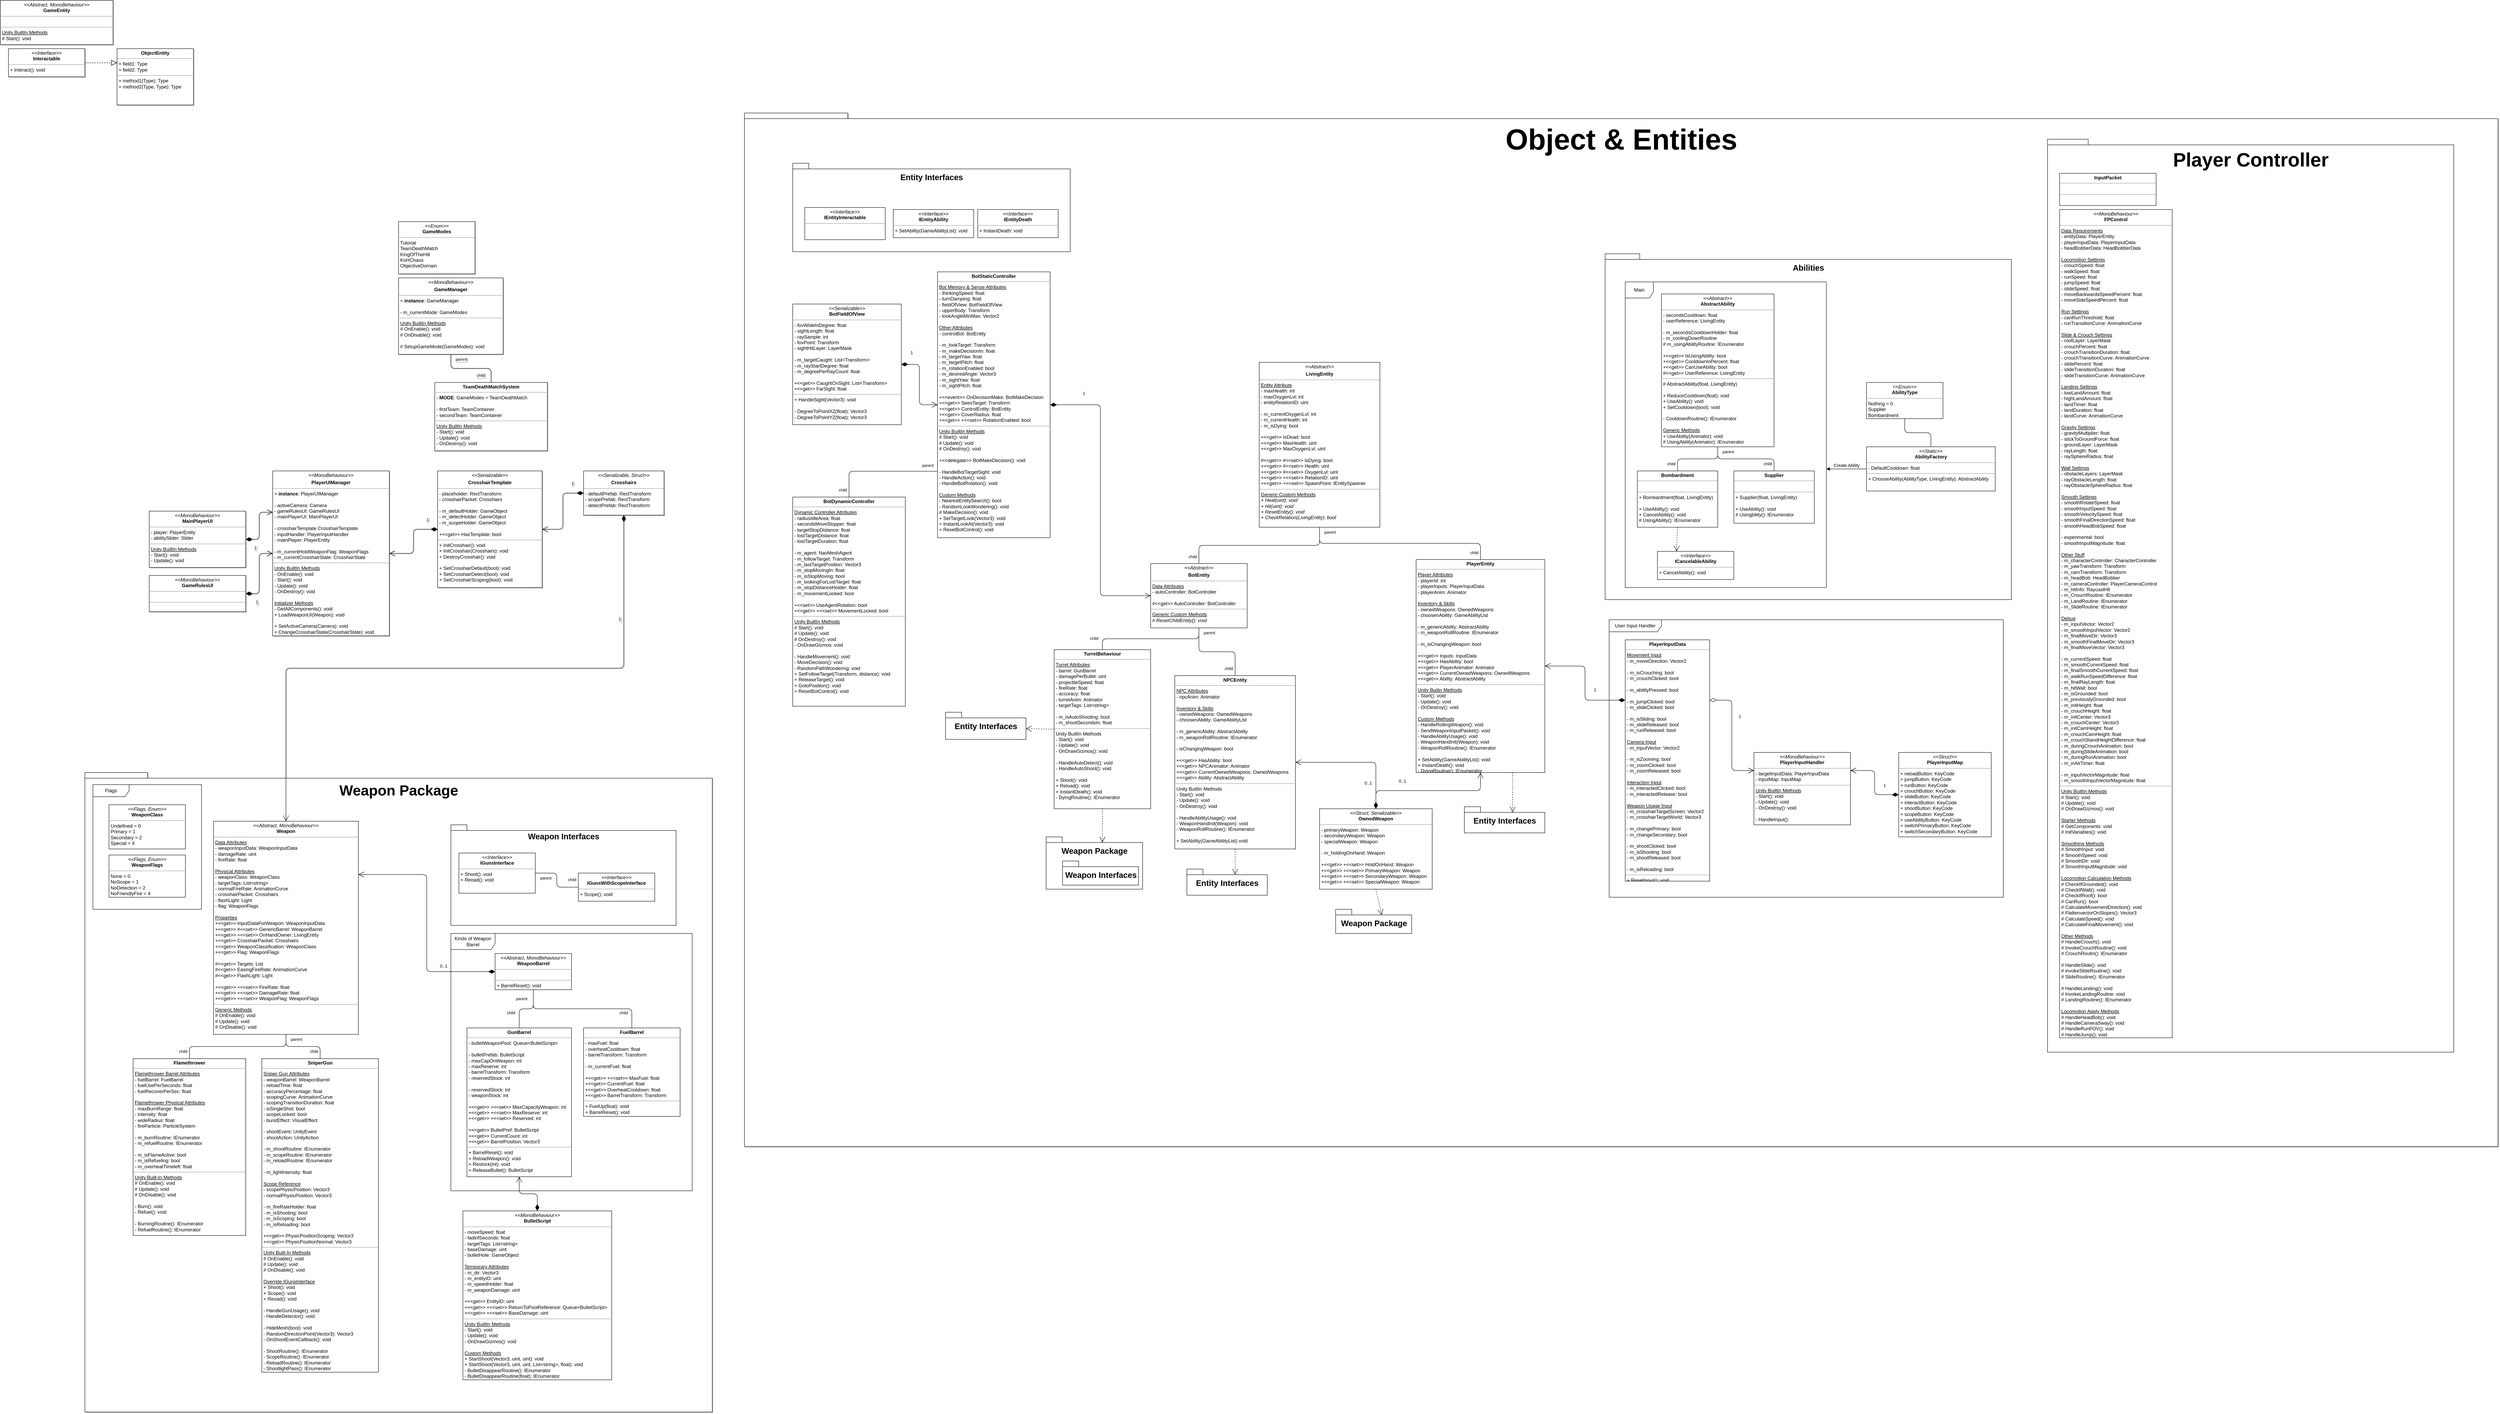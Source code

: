 <mxfile version="12.9.3" type="device" pages="2"><diagram name="Class Diagram" id="c4acf3e9-155e-7222-9cf6-157b1a14988f"><mxGraphModel dx="4666" dy="6134" grid="1" gridSize="10" guides="1" tooltips="1" connect="1" arrows="1" fold="1" page="1" pageScale="1" pageWidth="850" pageHeight="1100" background="#ffffff" math="0" shadow="1"><root><mxCell id="0"/><mxCell id="1" parent="0"/><mxCell id="mtos9t154r3xWMXZ8JCE-15" value="&lt;span&gt;&lt;font&gt;&lt;font style=&quot;font-size: 72px&quot;&gt;Object &amp;amp; Entities&lt;/font&gt;&lt;br&gt;&lt;/font&gt;&lt;/span&gt;" style="shape=folder;fontStyle=1;spacingTop=16;tabWidth=40;tabHeight=14;tabPosition=left;html=1;verticalAlign=top;align=center;" vertex="1" parent="1"><mxGeometry x="810" y="-3100" width="4360" height="2570" as="geometry"/></mxCell><mxCell id="mtos9t154r3xWMXZ8JCE-16" value="&lt;span&gt;&lt;font&gt;&lt;font style=&quot;font-size: 48px&quot;&gt;Player Controller&lt;/font&gt;&lt;br&gt;&lt;/font&gt;&lt;/span&gt;" style="shape=folder;fontStyle=1;spacingTop=16;tabWidth=40;tabHeight=14;tabPosition=left;html=1;verticalAlign=top;align=center;" vertex="1" parent="1"><mxGeometry x="4050" y="-3034.71" width="1010" height="2270" as="geometry"/></mxCell><mxCell id="dzESSdmvitj-rn4YQw8r-29" value="&lt;span&gt;&lt;font&gt;&lt;font style=&quot;font-size: 20px&quot;&gt;Abilities&lt;/font&gt;&lt;br&gt;&lt;/font&gt;&lt;/span&gt;" style="shape=folder;fontStyle=1;spacingTop=16;tabWidth=40;tabHeight=14;tabPosition=left;html=1;verticalAlign=top;align=center;" parent="1" vertex="1"><mxGeometry x="2950" y="-2750" width="1010" height="860" as="geometry"/></mxCell><mxCell id="bTawvDGpHzrRu1kVlBsm-3" value="&lt;span&gt;&lt;font style=&quot;font-size: 36px&quot;&gt;Weapon Package&lt;br&gt;&lt;/font&gt;&lt;/span&gt;" style="shape=folder;fontStyle=1;spacingTop=16;tabWidth=40;tabHeight=14;tabPosition=left;html=1;verticalAlign=top;align=center;" parent="1" vertex="1"><mxGeometry x="-830" y="-1460" width="1560" height="1590" as="geometry"/></mxCell><mxCell id="dzESSdmvitj-rn4YQw8r-15" value="&lt;font style=&quot;font-size: 20px&quot;&gt;Weapon Interfaces&lt;/font&gt;" style="shape=folder;fontStyle=1;spacingTop=10;tabWidth=40;tabHeight=14;tabPosition=left;html=1;verticalAlign=top;" parent="1" vertex="1"><mxGeometry x="80" y="-1330" width="560" height="250" as="geometry"/></mxCell><mxCell id="AIg7P36sMI_WegVVGF4J-4" value="User Input Handler" style="shape=umlFrame;whiteSpace=wrap;html=1;width=130;height=30;" parent="1" vertex="1"><mxGeometry x="2960" y="-1840" width="980" height="690" as="geometry"/></mxCell><mxCell id="k3Ol1aMqUl3z3eS3eB3w-5" value="Flags" style="shape=umlFrame;whiteSpace=wrap;html=1;width=90;height=30;" parent="1" vertex="1"><mxGeometry x="-810" y="-1430" width="270" height="310" as="geometry"/></mxCell><mxCell id="rZqHJwnrWdkYGrSu4Z-G-10" value="Kinds of Weapon Barrel" style="shape=umlFrame;whiteSpace=wrap;html=1;width=110;height=40;" parent="1" vertex="1"><mxGeometry x="80" y="-1060" width="600" height="640" as="geometry"/></mxCell><mxCell id="HfD7s18XX2TUpddcQANz-1" value="&lt;p style=&quot;margin: 0px ; margin-top: 4px ; text-align: center&quot;&gt;&lt;i&gt;&amp;lt;&amp;lt;Abstract, MonoBehaviour&amp;gt;&amp;gt;&lt;/i&gt;&lt;br&gt;&lt;b&gt;Weapon&lt;/b&gt;&lt;/p&gt;&lt;hr size=&quot;1&quot;&gt;&lt;p style=&quot;margin: 0px ; margin-left: 4px&quot;&gt;&lt;u&gt;Data Attributes&lt;/u&gt;&lt;/p&gt;&lt;p style=&quot;margin: 0px ; margin-left: 4px&quot;&gt;- weapon&lt;span&gt;InputData: WeaponInputData&lt;/span&gt;&lt;/p&gt;&lt;p style=&quot;margin: 0px ; margin-left: 4px&quot;&gt;- damageRate: uint&lt;span&gt;&lt;br&gt;&lt;/span&gt;&lt;/p&gt;&lt;p style=&quot;margin: 0px ; margin-left: 4px&quot;&gt;- fireRate: float&lt;/p&gt;&lt;p style=&quot;margin: 0px ; margin-left: 4px&quot;&gt;&lt;br&gt;&lt;/p&gt;&lt;p style=&quot;margin: 0px ; margin-left: 4px&quot;&gt;&lt;u&gt;Physical Attributes&lt;/u&gt;&lt;/p&gt;&lt;p style=&quot;margin: 0px ; margin-left: 4px&quot;&gt;- weaponClass: WeaponClass&lt;/p&gt;&lt;p style=&quot;margin: 0px ; margin-left: 4px&quot;&gt;- targetTags: List&amp;lt;string&amp;gt;&lt;/p&gt;&lt;p style=&quot;margin: 0px ; margin-left: 4px&quot;&gt;- normalFireRate: AnimationCurve&lt;/p&gt;&lt;p style=&quot;margin: 0px ; margin-left: 4px&quot;&gt;- crosshairPacket: Crosshairs&lt;/p&gt;&lt;p style=&quot;margin: 0px ; margin-left: 4px&quot;&gt;- flashLight: Light&lt;/p&gt;&lt;p style=&quot;margin: 0px ; margin-left: 4px&quot;&gt;- flag: WeaponFlags&lt;/p&gt;&lt;p style=&quot;margin: 0px ; margin-left: 4px&quot;&gt;&lt;br&gt;&lt;/p&gt;&lt;p style=&quot;margin: 0px ; margin-left: 4px&quot;&gt;&lt;u&gt;Properties&lt;/u&gt;&lt;/p&gt;&lt;p style=&quot;margin: 0px ; margin-left: 4px&quot;&gt;+&amp;lt;&amp;lt;get&amp;gt;&amp;gt; InputDataForWeapon: WeaponInputData&lt;/p&gt;&lt;p style=&quot;margin: 0px ; margin-left: 4px&quot;&gt;+&amp;lt;&amp;lt;get&amp;gt;&amp;gt; #&amp;lt;&amp;lt;set&amp;gt;&amp;gt; GenericBarrel: WeaponBarrel&lt;br&gt;&lt;/p&gt;&lt;p style=&quot;margin: 0px ; margin-left: 4px&quot;&gt;+&amp;lt;&amp;lt;get&amp;gt;&amp;gt; +&amp;lt;&amp;lt;set&amp;gt;&amp;gt; OnHandOwner: LivingEntity&lt;/p&gt;&lt;p style=&quot;margin: 0px ; margin-left: 4px&quot;&gt;+&amp;lt;&amp;lt;get&amp;gt;&amp;gt; CrosshairPacket: Crosshairs&lt;/p&gt;&lt;p style=&quot;margin: 0px ; margin-left: 4px&quot;&gt;+&amp;lt;&amp;lt;get&amp;gt;&amp;gt; WeaponClassification: WeaponClass&lt;/p&gt;&lt;p style=&quot;margin: 0px ; margin-left: 4px&quot;&gt;+&amp;lt;&amp;lt;get&amp;gt;&amp;gt; Flag: WeaponFlags&lt;/p&gt;&lt;p style=&quot;margin: 0px ; margin-left: 4px&quot;&gt;&lt;br&gt;&lt;/p&gt;&lt;p style=&quot;margin: 0px ; margin-left: 4px&quot;&gt;#&amp;lt;&amp;lt;get&amp;gt;&amp;gt; Targets: List&lt;/p&gt;&lt;p style=&quot;margin: 0px ; margin-left: 4px&quot;&gt;#&amp;lt;&amp;lt;get&amp;gt;&amp;gt; EasingFireRate: AnimationCurve&lt;/p&gt;&lt;p style=&quot;margin: 0px ; margin-left: 4px&quot;&gt;#&amp;lt;&amp;lt;get&amp;gt;&amp;gt; FlashLight: Light&lt;/p&gt;&lt;p style=&quot;margin: 0px ; margin-left: 4px&quot;&gt;&lt;br&gt;&lt;/p&gt;&lt;p style=&quot;margin: 0px ; margin-left: 4px&quot;&gt;+&amp;lt;&amp;lt;get&amp;gt;&amp;gt; +&amp;lt;&amp;lt;set&amp;gt;&amp;gt; FireRate: float&lt;/p&gt;&lt;p style=&quot;margin: 0px ; margin-left: 4px&quot;&gt;+&amp;lt;&amp;lt;get&amp;gt;&amp;gt; +&amp;lt;&amp;lt;set&amp;gt;&amp;gt; DamageRate: float&lt;/p&gt;&lt;p style=&quot;margin: 0px ; margin-left: 4px&quot;&gt;+&amp;lt;&amp;lt;get&amp;gt;&amp;gt; +&amp;lt;&amp;lt;set&amp;gt;&amp;gt; WeaponFlag: WeaponFlags&lt;/p&gt;&lt;hr size=&quot;1&quot;&gt;&lt;p style=&quot;margin: 0px ; margin-left: 4px&quot;&gt;&lt;u&gt;Generic Methods&lt;/u&gt;&lt;/p&gt;&lt;p style=&quot;margin: 0px ; margin-left: 4px&quot;&gt;# OnEnable(): void&lt;/p&gt;&lt;p style=&quot;margin: 0px ; margin-left: 4px&quot;&gt;# Update(): void&lt;/p&gt;&lt;p style=&quot;margin: 0px ; margin-left: 4px&quot;&gt;# OnDisable(): void&lt;/p&gt;&lt;p style=&quot;margin: 0px ; margin-left: 4px&quot;&gt;&lt;br&gt;&lt;/p&gt;" style="verticalAlign=top;align=left;overflow=fill;fontSize=12;fontFamily=Helvetica;html=1;" parent="1" vertex="1"><mxGeometry x="-510" y="-1338.93" width="360" height="530" as="geometry"/></mxCell><mxCell id="hsYUb1KWkBt1dmgauVDZ-22" value="&lt;p style=&quot;margin: 0px ; margin-top: 4px ; text-align: center&quot;&gt;&lt;i&gt;&amp;lt;&amp;lt;Serializable&amp;gt;&amp;gt;&lt;/i&gt;&lt;/p&gt;&lt;p style=&quot;margin: 0px ; margin-top: 4px ; text-align: center&quot;&gt;&lt;b&gt;CrosshairTemplate&lt;/b&gt;&lt;/p&gt;&lt;hr size=&quot;1&quot;&gt;&lt;p style=&quot;margin: 0px ; margin-left: 4px&quot;&gt;- placeholder: RectTransform&lt;br&gt;&lt;/p&gt;&lt;p style=&quot;margin: 0px ; margin-left: 4px&quot;&gt;- crosshairPacket: Crosshairs&lt;/p&gt;&lt;p style=&quot;margin: 0px ; margin-left: 4px&quot;&gt;&lt;br&gt;&lt;/p&gt;&lt;p style=&quot;margin: 0px ; margin-left: 4px&quot;&gt;- m_defaultHolder: GameObject&lt;/p&gt;&lt;p style=&quot;margin: 0px ; margin-left: 4px&quot;&gt;- m_detectHolder: GameObject&lt;/p&gt;&lt;p style=&quot;margin: 0px ; margin-left: 4px&quot;&gt;- m_scopeHolder: GameObject&lt;/p&gt;&lt;p style=&quot;margin: 0px ; margin-left: 4px&quot;&gt;&lt;br&gt;&lt;/p&gt;&lt;p style=&quot;margin: 0px ; margin-left: 4px&quot;&gt;+&amp;lt;&amp;lt;get&amp;gt;&amp;gt; HasTemplate: bool&lt;/p&gt;&lt;hr size=&quot;1&quot;&gt;&lt;p style=&quot;margin: 0px ; margin-left: 4px&quot;&gt;+ InitCrosshair(): void&lt;/p&gt;&lt;p style=&quot;margin: 0px ; margin-left: 4px&quot;&gt;+ InitCrosshair(Crosshairs): void&lt;br&gt;+ DestroyCrosshair(): void&lt;br&gt;&lt;/p&gt;&lt;p style=&quot;margin: 0px ; margin-left: 4px&quot;&gt;&lt;br&gt;&lt;/p&gt;&lt;p style=&quot;margin: 0px ; margin-left: 4px&quot;&gt;+ SetCrosshairDefault(bool): void&lt;/p&gt;&lt;p style=&quot;margin: 0px ; margin-left: 4px&quot;&gt;+ SetCrosshairDetect(bool): void&lt;/p&gt;&lt;p style=&quot;margin: 0px ; margin-left: 4px&quot;&gt;+ SetCrosshairScoping(bool): void&lt;/p&gt;" style="verticalAlign=top;align=left;overflow=fill;fontSize=12;fontFamily=Helvetica;html=1;" parent="1" vertex="1"><mxGeometry x="47" y="-2210" width="260" height="290" as="geometry"/></mxCell><mxCell id="hsYUb1KWkBt1dmgauVDZ-25" value="&lt;p style=&quot;margin: 0px ; margin-top: 4px ; text-align: center&quot;&gt;&lt;i&gt;&amp;lt;&amp;lt;Interface&amp;gt;&amp;gt;&lt;/i&gt;&lt;br&gt;&lt;b&gt;IGunsInterface&lt;/b&gt;&lt;/p&gt;&lt;hr size=&quot;1&quot;&gt;&lt;p style=&quot;margin: 0px ; margin-left: 4px&quot;&gt;&lt;span&gt;+ Shoot(): void&lt;/span&gt;&lt;/p&gt;&lt;p style=&quot;margin: 0px 0px 0px 4px&quot;&gt;+ Reoad(): void&lt;/p&gt;" style="verticalAlign=top;align=left;overflow=fill;fontSize=12;fontFamily=Helvetica;html=1;" parent="1" vertex="1"><mxGeometry x="100" y="-1260" width="190" height="100" as="geometry"/></mxCell><mxCell id="hsYUb1KWkBt1dmgauVDZ-26" value="&lt;p style=&quot;margin: 0px ; margin-top: 4px ; text-align: center&quot;&gt;&lt;b&gt;SniperGun&lt;/b&gt;&lt;/p&gt;&lt;hr size=&quot;1&quot;&gt;&lt;p style=&quot;margin: 0px ; margin-left: 4px&quot;&gt;&lt;u&gt;Sniper Gun&lt;/u&gt;&lt;u&gt;&amp;nbsp;Attributes&lt;/u&gt;&lt;/p&gt;&lt;p style=&quot;margin: 0px ; margin-left: 4px&quot;&gt;- weaponBarrel: WeaponBarrel&lt;br&gt;&lt;/p&gt;&lt;p style=&quot;margin: 0px ; margin-left: 4px&quot;&gt;- reloadTime: float&lt;/p&gt;&lt;p style=&quot;margin: 0px ; margin-left: 4px&quot;&gt;- accuracyPercentage: float&lt;/p&gt;&lt;p style=&quot;margin: 0px ; margin-left: 4px&quot;&gt;- scopingCurve: AnimationCurve&lt;/p&gt;&lt;p style=&quot;margin: 0px ; margin-left: 4px&quot;&gt;- scopingTransitionDuration: float&lt;/p&gt;&lt;p style=&quot;margin: 0px ; margin-left: 4px&quot;&gt;- isSingleShot: bool&lt;br&gt;&lt;/p&gt;&lt;p style=&quot;margin: 0px ; margin-left: 4px&quot;&gt;- scopeLocked: bool&lt;/p&gt;&lt;p style=&quot;margin: 0px ; margin-left: 4px&quot;&gt;- burstEffect: VisualEffect&lt;/p&gt;&lt;p style=&quot;margin: 0px ; margin-left: 4px&quot;&gt;&lt;br&gt;&lt;/p&gt;&lt;p style=&quot;margin: 0px ; margin-left: 4px&quot;&gt;- shootEvent: UnityEvent&lt;/p&gt;&lt;p style=&quot;margin: 0px ; margin-left: 4px&quot;&gt;- shootAction: UnityAction&lt;/p&gt;&lt;p style=&quot;margin: 0px ; margin-left: 4px&quot;&gt;&lt;br&gt;&lt;/p&gt;&lt;p style=&quot;margin: 0px ; margin-left: 4px&quot;&gt;- m_shootRoutine: IEnumerator&lt;/p&gt;&lt;p style=&quot;margin: 0px ; margin-left: 4px&quot;&gt;- m_scopeRoutine: IEnumerator&lt;/p&gt;&lt;p style=&quot;margin: 0px ; margin-left: 4px&quot;&gt;- m_reloadRoutine: IEnumerator&lt;/p&gt;&lt;p style=&quot;margin: 0px ; margin-left: 4px&quot;&gt;&lt;br&gt;&lt;/p&gt;&lt;p style=&quot;margin: 0px ; margin-left: 4px&quot;&gt;- m_lightIntensity: float&lt;/p&gt;&lt;p style=&quot;margin: 0px ; margin-left: 4px&quot;&gt;&lt;br&gt;&lt;/p&gt;&lt;p style=&quot;margin: 0px ; margin-left: 4px&quot;&gt;&lt;u&gt;Scope Reference&lt;/u&gt;&lt;/p&gt;&lt;p style=&quot;margin: 0px ; margin-left: 4px&quot;&gt;- scopePhysicPosition: Vector3&lt;/p&gt;&lt;p style=&quot;margin: 0px ; margin-left: 4px&quot;&gt;- normalPhysicPosition: Vector3&lt;/p&gt;&lt;p style=&quot;margin: 0px ; margin-left: 4px&quot;&gt;&lt;br&gt;&lt;/p&gt;&lt;p style=&quot;margin: 0px ; margin-left: 4px&quot;&gt;- m_fireRateHolder: float&lt;/p&gt;&lt;p style=&quot;margin: 0px ; margin-left: 4px&quot;&gt;- m_isShooting: bool&lt;/p&gt;&lt;p style=&quot;margin: 0px ; margin-left: 4px&quot;&gt;- m_isScoping: bool&lt;/p&gt;&lt;p style=&quot;margin: 0px ; margin-left: 4px&quot;&gt;- m_isReloading: bool&lt;/p&gt;&lt;p style=&quot;margin: 0px ; margin-left: 4px&quot;&gt;&lt;br&gt;&lt;/p&gt;&lt;p style=&quot;margin: 0px ; margin-left: 4px&quot;&gt;+&amp;lt;&amp;lt;get&amp;gt;&amp;gt; PhysicPositionScoping: Vector3&lt;/p&gt;&lt;p style=&quot;margin: 0px ; margin-left: 4px&quot;&gt;+&amp;lt;&amp;lt;get&amp;gt;&amp;gt; PhysicPositionNormal: Vector3&lt;/p&gt;&lt;hr size=&quot;1&quot;&gt;&lt;p style=&quot;margin: 0px 0px 0px 4px&quot;&gt;&lt;u&gt;Unity Built-In Methods&lt;/u&gt;&lt;/p&gt;&lt;p style=&quot;margin: 0px 0px 0px 4px&quot;&gt;# OnEnable(): void&lt;/p&gt;&lt;p style=&quot;margin: 0px 0px 0px 4px&quot;&gt;# Update(): void&lt;/p&gt;&lt;p style=&quot;margin: 0px 0px 0px 4px&quot;&gt;# OnDisable(): void&lt;/p&gt;&lt;p style=&quot;margin: 0px 0px 0px 4px&quot;&gt;&lt;br&gt;&lt;/p&gt;&lt;p style=&quot;margin: 0px 0px 0px 4px&quot;&gt;&lt;u&gt;Override IGunsInterface&lt;/u&gt;&lt;/p&gt;&lt;p style=&quot;margin: 0px 0px 0px 4px&quot;&gt;+ Shoot(): void&lt;br&gt;&lt;/p&gt;&lt;p style=&quot;margin: 0px 0px 0px 4px&quot;&gt;+ Scope(): void&lt;/p&gt;&lt;p style=&quot;margin: 0px 0px 0px 4px&quot;&gt;+ Reoad(): void&lt;/p&gt;&lt;p style=&quot;margin: 0px 0px 0px 4px&quot;&gt;&lt;br&gt;&lt;/p&gt;&lt;p style=&quot;margin: 0px 0px 0px 4px&quot;&gt;- HandleGunUsage(): void&lt;/p&gt;&lt;p style=&quot;margin: 0px 0px 0px 4px&quot;&gt;- HandleDetector(): void&lt;/p&gt;&lt;p style=&quot;margin: 0px 0px 0px 4px&quot;&gt;&lt;br&gt;&lt;/p&gt;&lt;p style=&quot;margin: 0px 0px 0px 4px&quot;&gt;- HideMesh(bool): void&lt;/p&gt;&lt;p style=&quot;margin: 0px 0px 0px 4px&quot;&gt;- RandomDirectionPoint(Vector3): Vector3&lt;/p&gt;&lt;p style=&quot;margin: 0px 0px 0px 4px&quot;&gt;- OnShootEventCallback(): void&lt;/p&gt;&lt;p style=&quot;margin: 0px 0px 0px 4px&quot;&gt;&lt;br&gt;&lt;/p&gt;&lt;p style=&quot;margin: 0px 0px 0px 4px&quot;&gt;- ShootRoutine(): IEnumerator&lt;/p&gt;&lt;p style=&quot;margin: 0px 0px 0px 4px&quot;&gt;- ScopeRoutine(): IEnumerator&lt;/p&gt;&lt;p style=&quot;margin: 0px 0px 0px 4px&quot;&gt;- ReloadRoutine(): IEnumerator&lt;/p&gt;&lt;p style=&quot;margin: 0px 0px 0px 4px&quot;&gt;- ShootlightPass(): IEnumerator&lt;/p&gt;" style="verticalAlign=top;align=left;overflow=fill;fontSize=12;fontFamily=Helvetica;html=1;" parent="1" vertex="1"><mxGeometry x="-390" y="-748.58" width="290" height="779.65" as="geometry"/></mxCell><mxCell id="hsYUb1KWkBt1dmgauVDZ-28" value="0..1" style="endArrow=open;html=1;endSize=12;startArrow=diamondThin;startSize=14;startFill=1;edgeStyle=orthogonalEdgeStyle;align=left;verticalAlign=bottom;exitX=0;exitY=0.5;exitDx=0;exitDy=0;entryX=1;entryY=0.25;entryDx=0;entryDy=0;" parent="1" source="ghlslRTqlHbdb63Zf9bl-1" target="HfD7s18XX2TUpddcQANz-1" edge="1"><mxGeometry x="-0.52" y="-5" relative="1" as="geometry"><mxPoint x="170" y="-485.0" as="sourcePoint"/><mxPoint x="200" y="-1060" as="targetPoint"/><mxPoint as="offset"/></mxGeometry></mxCell><mxCell id="hsYUb1KWkBt1dmgauVDZ-30" value="" style="endArrow=none;html=1;edgeStyle=orthogonalEdgeStyle;exitX=0.5;exitY=1;exitDx=0;exitDy=0;entryX=0.5;entryY=0;entryDx=0;entryDy=0;" parent="1" source="HfD7s18XX2TUpddcQANz-1" target="hsYUb1KWkBt1dmgauVDZ-26" edge="1"><mxGeometry relative="1" as="geometry"><mxPoint x="-383" y="-808.93" as="sourcePoint"/><mxPoint x="-223" y="-808.93" as="targetPoint"/></mxGeometry></mxCell><mxCell id="hsYUb1KWkBt1dmgauVDZ-31" value="parent" style="resizable=0;html=1;align=left;verticalAlign=bottom;labelBackgroundColor=#ffffff;fontSize=10;" parent="hsYUb1KWkBt1dmgauVDZ-30" connectable="0" vertex="1"><mxGeometry x="-1" relative="1" as="geometry"><mxPoint x="10" y="20" as="offset"/></mxGeometry></mxCell><mxCell id="hsYUb1KWkBt1dmgauVDZ-32" value="child" style="resizable=0;html=1;align=right;verticalAlign=bottom;labelBackgroundColor=#ffffff;fontSize=10;" parent="hsYUb1KWkBt1dmgauVDZ-30" connectable="0" vertex="1"><mxGeometry x="1" relative="1" as="geometry"><mxPoint x="-5" y="-10.35" as="offset"/></mxGeometry></mxCell><mxCell id="Txn9Cz_b7ExjI8Gl7bab-1" value="&lt;p style=&quot;margin: 0px ; margin-top: 4px ; text-align: center&quot;&gt;&lt;b&gt;GunBarrel&lt;/b&gt;&lt;/p&gt;&lt;hr size=&quot;1&quot;&gt;&lt;p style=&quot;margin: 0px 0px 0px 4px&quot;&gt;&lt;span&gt;- bulletWeaponPool: Queue&amp;lt;BulletScript&amp;gt;&lt;/span&gt;&lt;br&gt;&lt;/p&gt;&lt;p style=&quot;margin: 0px 0px 0px 4px&quot;&gt;&lt;br&gt;&lt;/p&gt;&lt;p style=&quot;margin: 0px 0px 0px 4px&quot;&gt;- bulletPrefab: BulletScript&lt;br&gt;&lt;/p&gt;&lt;p style=&quot;margin: 0px 0px 0px 4px&quot;&gt;- maxCapOnWeapon: int&lt;/p&gt;&lt;p style=&quot;margin: 0px 0px 0px 4px&quot;&gt;- maxReserve: int&lt;/p&gt;&lt;p style=&quot;margin: 0px 0px 0px 4px&quot;&gt;- barrelTransform: Transform&lt;/p&gt;&lt;p style=&quot;margin: 0px 0px 0px 4px&quot;&gt;- reservedStock: int&lt;/p&gt;&lt;p style=&quot;margin: 0px 0px 0px 4px&quot;&gt;&lt;br&gt;&lt;/p&gt;&lt;p style=&quot;margin: 0px 0px 0px 4px&quot;&gt;- reservedStock: int&lt;/p&gt;&lt;p style=&quot;margin: 0px 0px 0px 4px&quot;&gt;- weaponStock: int&lt;/p&gt;&lt;p style=&quot;margin: 0px 0px 0px 4px&quot;&gt;&lt;br&gt;&lt;/p&gt;&lt;p style=&quot;margin: 0px 0px 0px 4px&quot;&gt;+&amp;lt;&amp;lt;get&amp;gt;&amp;gt; +&amp;lt;&amp;lt;set&amp;gt;&amp;gt; MaxCapacityWeapon: int&lt;/p&gt;&lt;p style=&quot;margin: 0px 0px 0px 4px&quot;&gt;+&amp;lt;&amp;lt;get&amp;gt;&amp;gt; +&amp;lt;&amp;lt;set&amp;gt;&amp;gt; MaxReserve: int&lt;/p&gt;&lt;p style=&quot;margin: 0px 0px 0px 4px&quot;&gt;+&amp;lt;&amp;lt;get&amp;gt;&amp;gt; +&amp;lt;&amp;lt;set&amp;gt;&amp;gt; Reserved: int&lt;/p&gt;&lt;p style=&quot;margin: 0px 0px 0px 4px&quot;&gt;&lt;br&gt;&lt;/p&gt;&lt;p style=&quot;margin: 0px 0px 0px 4px&quot;&gt;+&amp;lt;&amp;lt;get&amp;gt;&amp;gt; BulletPref: BulletScript&lt;br&gt;&lt;/p&gt;&lt;p style=&quot;margin: 0px 0px 0px 4px&quot;&gt;+&amp;lt;&amp;lt;get&amp;gt;&amp;gt; CurrentCount: int&lt;/p&gt;&lt;p style=&quot;margin: 0px 0px 0px 4px&quot;&gt;+&amp;lt;&amp;lt;get&amp;gt;&amp;gt; BarrelPosition: Vector3&lt;/p&gt;&lt;hr size=&quot;1&quot;&gt;&lt;p style=&quot;margin: 0px ; margin-left: 4px&quot;&gt;+ BarrelReset(): void&lt;br&gt;&lt;/p&gt;&lt;p style=&quot;margin: 0px ; margin-left: 4px&quot;&gt;+ ReloadWeapon(): void&lt;/p&gt;&lt;p style=&quot;margin: 0px ; margin-left: 4px&quot;&gt;+ Restock(int): void&lt;/p&gt;&lt;p style=&quot;margin: 0px ; margin-left: 4px&quot;&gt;+ ReleaseBullet(): BulletScript&lt;/p&gt;" style="verticalAlign=top;align=left;overflow=fill;fontSize=12;fontFamily=Helvetica;html=1;" parent="1" vertex="1"><mxGeometry x="120" y="-825" width="260" height="370" as="geometry"/></mxCell><mxCell id="ghlslRTqlHbdb63Zf9bl-1" value="&lt;p style=&quot;margin: 0px ; margin-top: 4px ; text-align: center&quot;&gt;&lt;i&gt;&amp;lt;&amp;lt;Abstract, MonoBehaviour&amp;gt;&amp;gt;&lt;/i&gt;&lt;br&gt;&lt;b&gt;WeaponBarrel&lt;/b&gt;&lt;/p&gt;&lt;hr size=&quot;1&quot;&gt;&lt;p style=&quot;margin: 0px ; margin-left: 4px&quot;&gt;&lt;br&gt;&lt;/p&gt;&lt;hr size=&quot;1&quot;&gt;&lt;p style=&quot;margin: 0px ; margin-left: 4px&quot;&gt;+ BarrelReset(): void&lt;br&gt;&lt;/p&gt;" style="verticalAlign=top;align=left;overflow=fill;fontSize=12;fontFamily=Helvetica;html=1;" parent="1" vertex="1"><mxGeometry x="190" y="-1010" width="190" height="90" as="geometry"/></mxCell><mxCell id="ghlslRTqlHbdb63Zf9bl-2" value="" style="endArrow=none;html=1;edgeStyle=orthogonalEdgeStyle;exitX=0.5;exitY=1;exitDx=0;exitDy=0;entryX=0.5;entryY=0;entryDx=0;entryDy=0;" parent="1" source="ghlslRTqlHbdb63Zf9bl-1" target="Txn9Cz_b7ExjI8Gl7bab-1" edge="1"><mxGeometry relative="1" as="geometry"><mxPoint x="565" y="-450" as="sourcePoint"/><mxPoint x="725" y="-450" as="targetPoint"/></mxGeometry></mxCell><mxCell id="ghlslRTqlHbdb63Zf9bl-3" value="parent" style="resizable=0;html=1;align=left;verticalAlign=bottom;labelBackgroundColor=#ffffff;fontSize=10;" parent="ghlslRTqlHbdb63Zf9bl-2" connectable="0" vertex="1"><mxGeometry x="-1" relative="1" as="geometry"><mxPoint x="-45" y="30" as="offset"/></mxGeometry></mxCell><mxCell id="ghlslRTqlHbdb63Zf9bl-4" value="child" style="resizable=0;html=1;align=right;verticalAlign=bottom;labelBackgroundColor=#ffffff;fontSize=10;" parent="ghlslRTqlHbdb63Zf9bl-2" connectable="0" vertex="1"><mxGeometry x="1" relative="1" as="geometry"><mxPoint x="-10" y="-29.76" as="offset"/></mxGeometry></mxCell><mxCell id="ghlslRTqlHbdb63Zf9bl-6" value="&lt;p style=&quot;margin: 0px ; margin-top: 4px ; text-align: center&quot;&gt;&lt;i&gt;&amp;lt;&amp;lt;Flags, Enum&amp;gt;&amp;gt;&lt;/i&gt;&lt;br&gt;&lt;b&gt;WeaponFlags&lt;/b&gt;&lt;/p&gt;&lt;hr size=&quot;1&quot;&gt;&lt;p style=&quot;margin: 0px ; margin-left: 4px&quot;&gt;None = 0&lt;/p&gt;&lt;p style=&quot;margin: 0px ; margin-left: 4px&quot;&gt;NoScope = 1&lt;/p&gt;&lt;p style=&quot;margin: 0px ; margin-left: 4px&quot;&gt;NoDetection = 2&lt;/p&gt;&lt;p style=&quot;margin: 0px ; margin-left: 4px&quot;&gt;NoFriendlyFire = 4&lt;/p&gt;&lt;p style=&quot;margin: 0px ; margin-left: 4px&quot;&gt;&lt;br&gt;&lt;/p&gt;" style="verticalAlign=top;align=left;overflow=fill;fontSize=12;fontFamily=Helvetica;html=1;" parent="1" vertex="1"><mxGeometry x="-770" y="-1255" width="190" height="105" as="geometry"/></mxCell><mxCell id="ghlslRTqlHbdb63Zf9bl-7" value="&lt;p style=&quot;margin: 0px ; margin-top: 4px ; text-align: center&quot;&gt;&lt;b&gt;FuelBarrel&lt;/b&gt;&lt;/p&gt;&lt;hr size=&quot;1&quot;&gt;&lt;p style=&quot;margin: 0px ; margin-left: 4px&quot;&gt;- maxFuel: float&lt;br&gt;- overheatCooldown: float&lt;/p&gt;&lt;p style=&quot;margin: 0px ; margin-left: 4px&quot;&gt;- barrelTransform: Transform&lt;/p&gt;&lt;p style=&quot;margin: 0px ; margin-left: 4px&quot;&gt;&lt;br&gt;&lt;/p&gt;&lt;p style=&quot;margin: 0px ; margin-left: 4px&quot;&gt;- m_currentFuel: float&lt;/p&gt;&lt;p style=&quot;margin: 0px ; margin-left: 4px&quot;&gt;&lt;br&gt;&lt;/p&gt;&lt;p style=&quot;margin: 0px ; margin-left: 4px&quot;&gt;+&amp;lt;&amp;lt;get&amp;gt;&amp;gt; +&amp;lt;&amp;lt;set&amp;gt;&amp;gt; MaxFuel: float&lt;/p&gt;&lt;p style=&quot;margin: 0px ; margin-left: 4px&quot;&gt;+&amp;lt;&amp;lt;get&amp;gt;&amp;gt; CurrentFuel: float&lt;/p&gt;&lt;p style=&quot;margin: 0px ; margin-left: 4px&quot;&gt;+&amp;lt;&amp;lt;get&amp;gt;&amp;gt; OverheatCooldown: float&lt;/p&gt;&lt;p style=&quot;margin: 0px ; margin-left: 4px&quot;&gt;+&amp;lt;&amp;lt;get&amp;gt;&amp;gt; BarrelTransform: Transform&lt;/p&gt;&lt;hr size=&quot;1&quot;&gt;&lt;p style=&quot;margin: 0px ; margin-left: 4px&quot;&gt;+ FuelUp(float): void&lt;br&gt;&lt;/p&gt;&lt;p style=&quot;margin: 0px ; margin-left: 4px&quot;&gt;+ BarrelReset(): void&lt;/p&gt;" style="verticalAlign=top;align=left;overflow=fill;fontSize=12;fontFamily=Helvetica;html=1;" parent="1" vertex="1"><mxGeometry x="410" y="-825" width="240" height="220" as="geometry"/></mxCell><mxCell id="ghlslRTqlHbdb63Zf9bl-8" value="" style="endArrow=none;html=1;edgeStyle=orthogonalEdgeStyle;exitX=0.5;exitY=1;exitDx=0;exitDy=0;entryX=0.5;entryY=0;entryDx=0;entryDy=0;" parent="1" source="ghlslRTqlHbdb63Zf9bl-1" target="ghlslRTqlHbdb63Zf9bl-7" edge="1"><mxGeometry relative="1" as="geometry"><mxPoint x="560.0" y="-590" as="sourcePoint"/><mxPoint x="395.0" y="-450" as="targetPoint"/></mxGeometry></mxCell><mxCell id="ghlslRTqlHbdb63Zf9bl-9" value="parent" style="resizable=0;html=1;align=left;verticalAlign=bottom;labelBackgroundColor=#ffffff;fontSize=10;" parent="ghlslRTqlHbdb63Zf9bl-8" connectable="0" vertex="1"><mxGeometry x="-1" relative="1" as="geometry"><mxPoint x="-45" y="30" as="offset"/></mxGeometry></mxCell><mxCell id="ghlslRTqlHbdb63Zf9bl-10" value="child" style="resizable=0;html=1;align=right;verticalAlign=bottom;labelBackgroundColor=#ffffff;fontSize=10;" parent="ghlslRTqlHbdb63Zf9bl-8" connectable="0" vertex="1"><mxGeometry x="1" relative="1" as="geometry"><mxPoint x="-10" y="-29.76" as="offset"/></mxGeometry></mxCell><mxCell id="ghlslRTqlHbdb63Zf9bl-11" value="&lt;p style=&quot;margin: 0px ; margin-top: 4px ; text-align: center&quot;&gt;&lt;b&gt;Flamethrower&lt;/b&gt;&lt;/p&gt;&lt;hr size=&quot;1&quot;&gt;&lt;p style=&quot;margin: 0px ; margin-left: 4px&quot;&gt;&lt;u&gt;Flamethrower Barrel Attributes&lt;/u&gt;&lt;/p&gt;&lt;p style=&quot;margin: 0px ; margin-left: 4px&quot;&gt;- fuelBarrel: FuelBarrel&lt;br&gt;- fuelUsePerSeconds: float&lt;/p&gt;&lt;p style=&quot;margin: 0px ; margin-left: 4px&quot;&gt;- fuelRecoverPerSec: float&lt;/p&gt;&lt;p style=&quot;margin: 0px ; margin-left: 4px&quot;&gt;&lt;br&gt;&lt;/p&gt;&lt;p style=&quot;margin: 0px ; margin-left: 4px&quot;&gt;&lt;u&gt;Flamethrower Physical Attributes&lt;/u&gt;&lt;/p&gt;&lt;p style=&quot;margin: 0px ; margin-left: 4px&quot;&gt;- maxBurnRange: float&lt;/p&gt;&lt;p style=&quot;margin: 0px ; margin-left: 4px&quot;&gt;- intensity: float&lt;/p&gt;&lt;p style=&quot;margin: 0px ; margin-left: 4px&quot;&gt;- wideRadius: float&lt;/p&gt;&lt;p style=&quot;margin: 0px ; margin-left: 4px&quot;&gt;- fireParticle: ParticleSystem&lt;/p&gt;&lt;p style=&quot;margin: 0px ; margin-left: 4px&quot;&gt;&lt;br&gt;&lt;/p&gt;&lt;p style=&quot;margin: 0px ; margin-left: 4px&quot;&gt;- m_burnRoutine: IEnumerator&lt;/p&gt;&lt;p style=&quot;margin: 0px ; margin-left: 4px&quot;&gt;- m_refuelRoutine: IEnumerator&lt;/p&gt;&lt;p style=&quot;margin: 0px ; margin-left: 4px&quot;&gt;&lt;br&gt;&lt;/p&gt;&lt;p style=&quot;margin: 0px ; margin-left: 4px&quot;&gt;- m_isFlameActive: bool&lt;/p&gt;&lt;p style=&quot;margin: 0px ; margin-left: 4px&quot;&gt;- m_isRefueling: bool&lt;/p&gt;&lt;p style=&quot;margin: 0px ; margin-left: 4px&quot;&gt;- m_overheatTimeleft: float&lt;/p&gt;&lt;hr size=&quot;1&quot;&gt;&lt;p style=&quot;margin: 0px 0px 0px 4px&quot;&gt;&lt;u&gt;Unity Built-In Methods&lt;/u&gt;&lt;/p&gt;&lt;p style=&quot;margin: 0px 0px 0px 4px&quot;&gt;# OnEnable(): void&lt;/p&gt;&lt;p style=&quot;margin: 0px 0px 0px 4px&quot;&gt;# Update(): void&lt;/p&gt;&lt;p style=&quot;margin: 0px 0px 0px 4px&quot;&gt;# OnDisable(): void&lt;/p&gt;&lt;p style=&quot;margin: 0px 0px 0px 4px&quot;&gt;&lt;br&gt;&lt;/p&gt;&lt;p style=&quot;margin: 0px 0px 0px 4px&quot;&gt;- Burn(): void&lt;/p&gt;&lt;p style=&quot;margin: 0px 0px 0px 4px&quot;&gt;- Refuel(): void&lt;/p&gt;&lt;p style=&quot;margin: 0px 0px 0px 4px&quot;&gt;&lt;br&gt;&lt;/p&gt;&lt;p style=&quot;margin: 0px 0px 0px 4px&quot;&gt;- BurningRoutine(): IEnumerator&lt;/p&gt;&lt;p style=&quot;margin: 0px 0px 0px 4px&quot;&gt;- RefuelRoutine(): IEnumerator&lt;/p&gt;" style="verticalAlign=top;align=left;overflow=fill;fontSize=12;fontFamily=Helvetica;html=1;" parent="1" vertex="1"><mxGeometry x="-710" y="-748.58" width="280" height="439.65" as="geometry"/></mxCell><mxCell id="ghlslRTqlHbdb63Zf9bl-12" value="" style="endArrow=none;html=1;edgeStyle=orthogonalEdgeStyle;exitX=0.5;exitY=1;exitDx=0;exitDy=0;entryX=0.5;entryY=0;entryDx=0;entryDy=0;" parent="1" source="HfD7s18XX2TUpddcQANz-1" target="ghlslRTqlHbdb63Zf9bl-11" edge="1"><mxGeometry relative="1" as="geometry"><mxPoint x="-313" y="-878.93" as="sourcePoint"/><mxPoint x="-148" y="-788.93" as="targetPoint"/></mxGeometry></mxCell><mxCell id="ghlslRTqlHbdb63Zf9bl-13" value="parent" style="resizable=0;html=1;align=left;verticalAlign=bottom;labelBackgroundColor=#ffffff;fontSize=10;" parent="ghlslRTqlHbdb63Zf9bl-12" connectable="0" vertex="1"><mxGeometry x="-1" relative="1" as="geometry"><mxPoint x="10" y="20" as="offset"/></mxGeometry></mxCell><mxCell id="ghlslRTqlHbdb63Zf9bl-14" value="child" style="resizable=0;html=1;align=right;verticalAlign=bottom;labelBackgroundColor=#ffffff;fontSize=10;" parent="ghlslRTqlHbdb63Zf9bl-12" connectable="0" vertex="1"><mxGeometry x="1" relative="1" as="geometry"><mxPoint x="-5" y="-10.35" as="offset"/></mxGeometry></mxCell><mxCell id="fMGTAp6e3YsbP5a67XDD-1" value="&lt;p style=&quot;margin: 0px ; margin-top: 4px ; text-align: center&quot;&gt;&lt;i&gt;&amp;lt;&amp;lt;Abstract, MonoBehaviour&amp;gt;&amp;gt;&lt;/i&gt;&lt;br&gt;&lt;b&gt;GameEntity&lt;/b&gt;&lt;/p&gt;&lt;hr size=&quot;1&quot;&gt;&lt;p style=&quot;margin: 0px ; margin-left: 4px&quot;&gt;&lt;br&gt;&lt;/p&gt;&lt;hr size=&quot;1&quot;&gt;&lt;p style=&quot;margin: 0px ; margin-left: 4px&quot;&gt;&lt;u&gt;Unity BuiltIn Methods&lt;/u&gt;&lt;/p&gt;&lt;p style=&quot;margin: 0px ; margin-left: 4px&quot;&gt;# Start(): void&lt;/p&gt;&lt;p style=&quot;margin: 0px ; margin-left: 4px&quot;&gt;&lt;br&gt;&lt;/p&gt;" style="verticalAlign=top;align=left;overflow=fill;fontSize=12;fontFamily=Helvetica;html=1;" parent="1" vertex="1"><mxGeometry x="-1040" y="-3380" width="280" height="110" as="geometry"/></mxCell><mxCell id="xuF9XADYHuWdXT_udDcI-1" value="&lt;p style=&quot;margin: 0px ; margin-top: 4px ; text-align: center&quot;&gt;&lt;i&gt;&amp;lt;&amp;lt;Abstract&amp;gt;&amp;gt;&lt;/i&gt;&lt;br&gt;&lt;b&gt;AbstractAbility&lt;/b&gt;&lt;/p&gt;&lt;hr size=&quot;1&quot;&gt;&lt;p style=&quot;margin: 0px ; margin-left: 4px&quot;&gt;- secondsCooldown: float&lt;br&gt;&lt;/p&gt;&lt;p style=&quot;margin: 0px ; margin-left: 4px&quot;&gt;- userReference: LivingEntity&lt;/p&gt;&lt;p style=&quot;margin: 0px ; margin-left: 4px&quot;&gt;&lt;br&gt;&lt;/p&gt;&lt;p style=&quot;margin: 0px ; margin-left: 4px&quot;&gt;- m_secondsCooldownHolder: float&lt;/p&gt;&lt;p style=&quot;margin: 0px ; margin-left: 4px&quot;&gt;- m_coolingDownRoutine&lt;/p&gt;&lt;p style=&quot;margin: 0px ; margin-left: 4px&quot;&gt;# m_usingAbilityRoutine: IEnumerator&lt;/p&gt;&lt;p style=&quot;margin: 0px ; margin-left: 4px&quot;&gt;&lt;br&gt;&lt;/p&gt;&lt;p style=&quot;margin: 0px ; margin-left: 4px&quot;&gt;+&amp;lt;&amp;lt;get&amp;gt;&amp;gt; IsUsingAbility: bool&lt;/p&gt;&lt;p style=&quot;margin: 0px ; margin-left: 4px&quot;&gt;&lt;span&gt;+&amp;lt;&amp;lt;get&amp;gt;&amp;gt; CooldownInPercent: float&lt;/span&gt;&lt;/p&gt;&lt;p style=&quot;margin: 0px ; margin-left: 4px&quot;&gt;&lt;span&gt;+&amp;lt;&amp;lt;get&amp;gt;&amp;gt; CanUseAbility: bool&lt;/span&gt;&lt;/p&gt;&lt;p style=&quot;margin: 0px ; margin-left: 4px&quot;&gt;#&amp;lt;&amp;lt;get&amp;gt;&amp;gt; UserReference: LivingEntity&lt;/p&gt;&lt;hr size=&quot;1&quot;&gt;&lt;p style=&quot;margin: 0px ; margin-left: 4px&quot;&gt;# AbstractAbility(float, LivingEntity)&lt;/p&gt;&lt;p style=&quot;margin: 0px ; margin-left: 4px&quot;&gt;&lt;br&gt;&lt;/p&gt;&lt;p style=&quot;margin: 0px ; margin-left: 4px&quot;&gt;+ ReduceCooldown(float): void&lt;/p&gt;&lt;p style=&quot;margin: 0px ; margin-left: 4px&quot;&gt;+ UseAbility(): void&lt;/p&gt;&lt;p style=&quot;margin: 0px ; margin-left: 4px&quot;&gt;+ SetCooldown(bool): void&lt;/p&gt;&lt;p style=&quot;margin: 0px ; margin-left: 4px&quot;&gt;&lt;br&gt;&lt;/p&gt;&lt;p style=&quot;margin: 0px ; margin-left: 4px&quot;&gt;- CooldownRoutine(): IEnumerator&lt;/p&gt;&lt;p style=&quot;margin: 0px ; margin-left: 4px&quot;&gt;&lt;br&gt;&lt;/p&gt;&lt;p style=&quot;margin: 0px ; margin-left: 4px&quot;&gt;&lt;u&gt;Generic Methods&lt;/u&gt;&lt;/p&gt;&lt;p style=&quot;margin: 0px ; margin-left: 4px&quot;&gt;+ UseAbility(Animator): void&lt;/p&gt;&lt;p style=&quot;margin: 0px ; margin-left: 4px&quot;&gt;# UsingAbility(Animator): IEnumerator&lt;/p&gt;" style="verticalAlign=top;align=left;overflow=fill;fontSize=12;fontFamily=Helvetica;html=1;" parent="1" vertex="1"><mxGeometry x="3090" y="-2650" width="280" height="380" as="geometry"/></mxCell><mxCell id="xuF9XADYHuWdXT_udDcI-4" value="&lt;p style=&quot;margin: 0px ; margin-top: 4px ; text-align: center&quot;&gt;&lt;b&gt;PlayerEntity&lt;/b&gt;&lt;/p&gt;&lt;hr size=&quot;1&quot;&gt;&lt;p style=&quot;margin: 0px ; margin-left: 4px&quot;&gt;&lt;u&gt;Player Attributes&lt;/u&gt;&lt;/p&gt;&lt;p style=&quot;margin: 0px ; margin-left: 4px&quot;&gt;- playerId: int&lt;/p&gt;&lt;p style=&quot;margin: 0px ; margin-left: 4px&quot;&gt;- playerInputs: PlayerInputData&lt;/p&gt;&lt;p style=&quot;margin: 0px ; margin-left: 4px&quot;&gt;- playerAnim: Animator&lt;/p&gt;&lt;p style=&quot;margin: 0px ; margin-left: 4px&quot;&gt;&lt;br&gt;&lt;/p&gt;&lt;p style=&quot;margin: 0px ; margin-left: 4px&quot;&gt;&lt;u&gt;Inventory &amp;amp; Skills&lt;/u&gt;&lt;/p&gt;&lt;p style=&quot;margin: 0px ; margin-left: 4px&quot;&gt;- ownedWeapons: OwnedWeapons&lt;/p&gt;&lt;p style=&quot;margin: 0px ; margin-left: 4px&quot;&gt;- choosenAbility: GameAbilityList&lt;/p&gt;&lt;p style=&quot;margin: 0px ; margin-left: 4px&quot;&gt;&lt;br&gt;&lt;/p&gt;&lt;p style=&quot;margin: 0px ; margin-left: 4px&quot;&gt;- m_genericAbility: AbstractAbility&lt;/p&gt;&lt;p style=&quot;margin: 0px ; margin-left: 4px&quot;&gt;- m_weaponRollRoutine: IEnumerator&lt;/p&gt;&lt;p style=&quot;margin: 0px ; margin-left: 4px&quot;&gt;&lt;br&gt;&lt;/p&gt;&lt;p style=&quot;margin: 0px ; margin-left: 4px&quot;&gt;- m_&lt;span&gt;isChangingWeapon: bool&lt;/span&gt;&lt;/p&gt;&lt;p style=&quot;margin: 0px ; margin-left: 4px&quot;&gt;&lt;br&gt;&lt;/p&gt;&lt;p style=&quot;margin: 0px ; margin-left: 4px&quot;&gt;+&amp;lt;&amp;lt;get&amp;gt;&amp;gt; Inputs: InputData&lt;/p&gt;&lt;p style=&quot;margin: 0px ; margin-left: 4px&quot;&gt;+&amp;lt;&amp;lt;get&amp;gt;&amp;gt; HasAbility: bool&lt;/p&gt;&lt;p style=&quot;margin: 0px ; margin-left: 4px&quot;&gt;+&amp;lt;&amp;lt;get&amp;gt;&amp;gt; PlayerAnimator: Animator&lt;/p&gt;&lt;p style=&quot;margin: 0px ; margin-left: 4px&quot;&gt;+&amp;lt;&amp;lt;get&amp;gt;&amp;gt; CurrentOwnedWeapons: OwnedWeapons&lt;/p&gt;&lt;p style=&quot;margin: 0px ; margin-left: 4px&quot;&gt;+&amp;lt;&amp;lt;get&amp;gt;&amp;gt; Ability: AbstractAbility&lt;/p&gt;&lt;hr size=&quot;1&quot;&gt;&lt;p style=&quot;margin: 0px ; margin-left: 4px&quot;&gt;&lt;u&gt;Unity Buitin Methods&lt;/u&gt;&lt;/p&gt;&lt;p style=&quot;margin: 0px ; margin-left: 4px&quot;&gt;- Start(): void&lt;br&gt;- Update(): void&lt;/p&gt;&lt;p style=&quot;margin: 0px ; margin-left: 4px&quot;&gt;- OnDestroy(): void&lt;/p&gt;&lt;p style=&quot;margin: 0px ; margin-left: 4px&quot;&gt;&lt;br&gt;&lt;/p&gt;&lt;p style=&quot;margin: 0px ; margin-left: 4px&quot;&gt;&lt;u&gt;Custom Methods&lt;/u&gt;&lt;/p&gt;&lt;p style=&quot;margin: 0px ; margin-left: 4px&quot;&gt;- HandleRollingWeapon(): void&lt;/p&gt;&lt;p style=&quot;margin: 0px ; margin-left: 4px&quot;&gt;- SendWeaponInputPacket(): void&lt;/p&gt;&lt;p style=&quot;margin: 0px ; margin-left: 4px&quot;&gt;- HandleAbilityUsage(): void&lt;/p&gt;&lt;p style=&quot;margin: 0px ; margin-left: 4px&quot;&gt;- WeaponHandInit(Weapon): void&lt;/p&gt;&lt;p style=&quot;margin: 0px ; margin-left: 4px&quot;&gt;- WeaponRollRoutine(): IEnumerator&lt;/p&gt;&lt;p style=&quot;margin: 0px ; margin-left: 4px&quot;&gt;&lt;br&gt;&lt;/p&gt;&lt;p style=&quot;margin: 0px ; margin-left: 4px&quot;&gt;+ SetAbility(GameAbilityList): void&lt;br&gt;&lt;/p&gt;&lt;p style=&quot;margin: 0px ; margin-left: 4px&quot;&gt;+ InstantDeath(): void&lt;/p&gt;&lt;p style=&quot;margin: 0px ; margin-left: 4px&quot;&gt;- DyingRoutine(): IEnumerator&lt;/p&gt;" style="verticalAlign=top;align=left;overflow=fill;fontSize=12;fontFamily=Helvetica;html=1;" parent="1" vertex="1"><mxGeometry x="2480" y="-1989.71" width="320" height="529.71" as="geometry"/></mxCell><mxCell id="AHOovWJxnISGwnyyQ4th-3" value="" style="endArrow=none;html=1;edgeStyle=orthogonalEdgeStyle;entryX=0.5;entryY=0;entryDx=0;entryDy=0;exitX=0.5;exitY=1;exitDx=0;exitDy=0;" parent="1" source="eU4rlZCwED-sMwoRhhzi-1" target="xuF9XADYHuWdXT_udDcI-4" edge="1"><mxGeometry relative="1" as="geometry"><mxPoint x="2275" y="-1875" as="sourcePoint"/><mxPoint x="2755" y="-1915" as="targetPoint"/></mxGeometry></mxCell><mxCell id="AHOovWJxnISGwnyyQ4th-4" value="parent" style="resizable=0;html=1;align=left;verticalAlign=bottom;labelBackgroundColor=#ffffff;fontSize=10;" parent="AHOovWJxnISGwnyyQ4th-3" connectable="0" vertex="1"><mxGeometry x="-1" relative="1" as="geometry"><mxPoint x="10" y="20" as="offset"/></mxGeometry></mxCell><mxCell id="AHOovWJxnISGwnyyQ4th-5" value="child" style="resizable=0;html=1;align=right;verticalAlign=bottom;labelBackgroundColor=#ffffff;fontSize=10;" parent="AHOovWJxnISGwnyyQ4th-3" connectable="0" vertex="1"><mxGeometry x="1" relative="1" as="geometry"><mxPoint x="-5" y="-9.29" as="offset"/></mxGeometry></mxCell><mxCell id="AHOovWJxnISGwnyyQ4th-11" value="&lt;p style=&quot;margin: 0px ; margin-top: 4px ; text-align: center&quot;&gt;&lt;b&gt;NPCEntity&lt;/b&gt;&lt;/p&gt;&lt;hr size=&quot;1&quot;&gt;&lt;p style=&quot;margin: 0px ; margin-left: 4px&quot;&gt;&lt;u&gt;NPC Attributes&lt;/u&gt;&lt;/p&gt;&lt;p style=&quot;margin: 0px ; margin-left: 4px&quot;&gt;- npcAnim: Animator&lt;/p&gt;&lt;p style=&quot;margin: 0px ; margin-left: 4px&quot;&gt;&lt;br&gt;&lt;/p&gt;&lt;p style=&quot;margin: 0px ; margin-left: 4px&quot;&gt;&lt;u&gt;Inventory &amp;amp; Skills&lt;/u&gt;&lt;/p&gt;&lt;p style=&quot;margin: 0px ; margin-left: 4px&quot;&gt;- ownedWeapons: OwnedWeapons&lt;/p&gt;&lt;p style=&quot;margin: 0px ; margin-left: 4px&quot;&gt;- choosenAbility: GameAbilityList&lt;/p&gt;&lt;p style=&quot;margin: 0px ; margin-left: 4px&quot;&gt;&lt;br&gt;&lt;/p&gt;&lt;p style=&quot;margin: 0px ; margin-left: 4px&quot;&gt;- m_genericAbility: AbstractAbility&lt;/p&gt;&lt;p style=&quot;margin: 0px ; margin-left: 4px&quot;&gt;- m_weaponRollRoutine: IEnumerator&lt;/p&gt;&lt;p style=&quot;margin: 0px ; margin-left: 4px&quot;&gt;&lt;br&gt;&lt;/p&gt;&lt;p style=&quot;margin: 0px ; margin-left: 4px&quot;&gt;- isChangingWeapon: bool&lt;/p&gt;&lt;p style=&quot;margin: 0px ; margin-left: 4px&quot;&gt;&lt;br&gt;&lt;/p&gt;&lt;p style=&quot;margin: 0px ; margin-left: 4px&quot;&gt;+&amp;lt;&amp;lt;get&amp;gt;&amp;gt; HasAbility: bool&lt;/p&gt;&lt;p style=&quot;margin: 0px ; margin-left: 4px&quot;&gt;+&amp;lt;&amp;lt;get&amp;gt;&amp;gt; NPCAnimator: Animator&lt;/p&gt;&lt;p style=&quot;margin: 0px ; margin-left: 4px&quot;&gt;+&amp;lt;&amp;lt;get&amp;gt;&amp;gt; CurrentOwnedWeapons: OwnedWeapons&lt;/p&gt;&lt;p style=&quot;margin: 0px ; margin-left: 4px&quot;&gt;+&amp;lt;&amp;lt;get&amp;gt;&amp;gt; Ability: AbstractAbility&lt;/p&gt;&lt;hr size=&quot;1&quot;&gt;&lt;p style=&quot;margin: 0px ; margin-left: 4px&quot;&gt;Unity BuiltIn Methods&lt;/p&gt;&lt;p style=&quot;margin: 0px ; margin-left: 4px&quot;&gt;- Start(): void&lt;/p&gt;&lt;p style=&quot;margin: 0px ; margin-left: 4px&quot;&gt;- Update(): void&lt;/p&gt;&lt;p style=&quot;margin: 0px ; margin-left: 4px&quot;&gt;- OnDestroy(): void&lt;/p&gt;&lt;p style=&quot;margin: 0px ; margin-left: 4px&quot;&gt;&lt;br&gt;&lt;/p&gt;&lt;p style=&quot;margin: 0px ; margin-left: 4px&quot;&gt;- HandleAbilityUsage(): void&lt;/p&gt;&lt;p style=&quot;margin: 0px ; margin-left: 4px&quot;&gt;- WeaponHandInit(Weapon): void&lt;/p&gt;&lt;p style=&quot;margin: 0px ; margin-left: 4px&quot;&gt;- WeaponRollRoutine(): IEnumerator&lt;/p&gt;&lt;p style=&quot;margin: 0px ; margin-left: 4px&quot;&gt;&lt;br&gt;&lt;/p&gt;&lt;p style=&quot;margin: 0px ; margin-left: 4px&quot;&gt;+ SetAbility(GameAbilityList) void&lt;br&gt;&lt;/p&gt;" style="verticalAlign=top;align=left;overflow=fill;fontSize=12;fontFamily=Helvetica;html=1;" parent="1" vertex="1"><mxGeometry x="1880" y="-1701.07" width="300" height="431.07" as="geometry"/></mxCell><mxCell id="AHOovWJxnISGwnyyQ4th-16" value="&lt;p style=&quot;margin: 0px ; margin-top: 4px ; text-align: center&quot;&gt;&lt;b&gt;Supplier&lt;/b&gt;&lt;/p&gt;&lt;hr size=&quot;1&quot;&gt;&lt;p style=&quot;margin: 0px ; margin-left: 4px&quot;&gt;&lt;br&gt;&lt;/p&gt;&lt;hr size=&quot;1&quot;&gt;&lt;p style=&quot;margin: 0px ; margin-left: 4px&quot;&gt;+ Supplier(float, LivingEntity)&lt;/p&gt;&lt;p style=&quot;margin: 0px ; margin-left: 4px&quot;&gt;&lt;br&gt;&lt;/p&gt;&lt;p style=&quot;margin: 0px ; margin-left: 4px&quot;&gt;+ UseAbility(): void&lt;/p&gt;&lt;p style=&quot;margin: 0px ; margin-left: 4px&quot;&gt;# Usingbility(): IEnumerator&lt;br&gt;&lt;/p&gt;" style="verticalAlign=top;align=left;overflow=fill;fontSize=12;fontFamily=Helvetica;html=1;" parent="1" vertex="1"><mxGeometry x="3270" y="-2210" width="200" height="130" as="geometry"/></mxCell><mxCell id="AHOovWJxnISGwnyyQ4th-17" value="" style="endArrow=none;html=1;edgeStyle=orthogonalEdgeStyle;exitX=0.5;exitY=1;exitDx=0;exitDy=0;entryX=0.5;entryY=0;entryDx=0;entryDy=0;" parent="1" source="xuF9XADYHuWdXT_udDcI-1" target="AHOovWJxnISGwnyyQ4th-16" edge="1"><mxGeometry relative="1" as="geometry"><mxPoint x="2600" y="-2000" as="sourcePoint"/><mxPoint x="2830" y="-1920" as="targetPoint"/></mxGeometry></mxCell><mxCell id="AHOovWJxnISGwnyyQ4th-18" value="parent" style="resizable=0;html=1;align=left;verticalAlign=bottom;labelBackgroundColor=#ffffff;fontSize=10;" parent="AHOovWJxnISGwnyyQ4th-17" connectable="0" vertex="1"><mxGeometry x="-1" relative="1" as="geometry"><mxPoint x="10" y="20" as="offset"/></mxGeometry></mxCell><mxCell id="AHOovWJxnISGwnyyQ4th-19" value="child" style="resizable=0;html=1;align=right;verticalAlign=bottom;labelBackgroundColor=#ffffff;fontSize=10;" parent="AHOovWJxnISGwnyyQ4th-17" connectable="0" vertex="1"><mxGeometry x="1" relative="1" as="geometry"><mxPoint x="-5" y="-9.29" as="offset"/></mxGeometry></mxCell><mxCell id="eU4rlZCwED-sMwoRhhzi-1" value="&lt;p style=&quot;margin: 0px ; margin-top: 4px ; text-align: center&quot;&gt;&lt;i&gt;&amp;lt;&amp;lt;Abstract&amp;gt;&amp;gt;&lt;/i&gt;&lt;/p&gt;&lt;p style=&quot;margin: 0px ; margin-top: 4px ; text-align: center&quot;&gt;&lt;b&gt;LivingEntity&lt;/b&gt;&lt;/p&gt;&lt;hr size=&quot;1&quot;&gt;&lt;p style=&quot;margin: 0px 0px 0px 4px&quot;&gt;&lt;u&gt;Entity Attribute&lt;/u&gt;&lt;/p&gt;&lt;p style=&quot;margin: 0px 0px 0px 4px&quot;&gt;- maxHealth: int&lt;br&gt;- maxOxygenLvl: int&lt;/p&gt;&lt;p style=&quot;margin: 0px 0px 0px 4px&quot;&gt;- entityRelationID: uint&lt;/p&gt;&lt;p style=&quot;margin: 0px 0px 0px 4px&quot;&gt;&lt;br&gt;&lt;/p&gt;&lt;p style=&quot;margin: 0px 0px 0px 4px&quot;&gt;- m_currentOxygenLvl: int&lt;/p&gt;&lt;p style=&quot;margin: 0px 0px 0px 4px&quot;&gt;- m_currentHealth: int&lt;/p&gt;&lt;p style=&quot;margin: 0px 0px 0px 4px&quot;&gt;- m_isDying: bool&lt;/p&gt;&lt;p style=&quot;margin: 0px 0px 0px 4px&quot;&gt;&lt;br&gt;&lt;/p&gt;&lt;p style=&quot;margin: 0px 0px 0px 4px&quot;&gt;+&amp;lt;&amp;lt;get&amp;gt;&amp;gt; IsDead: bool&lt;/p&gt;&lt;p style=&quot;margin: 0px 0px 0px 4px&quot;&gt;+&amp;lt;&amp;lt;get&amp;gt;&amp;gt; MaxHealth: uint&lt;/p&gt;&lt;p style=&quot;margin: 0px 0px 0px 4px&quot;&gt;+&amp;lt;&amp;lt;get&amp;gt;&amp;gt; MaxOxygenLvl: uint&lt;/p&gt;&lt;p style=&quot;margin: 0px 0px 0px 4px&quot;&gt;&lt;br&gt;&lt;/p&gt;&lt;p style=&quot;margin: 0px 0px 0px 4px&quot;&gt;#&amp;lt;&amp;lt;get&amp;gt;&amp;gt; #&amp;lt;&amp;lt;set&amp;gt;&amp;gt; IsDying: bool&lt;/p&gt;&lt;p style=&quot;margin: 0px 0px 0px 4px&quot;&gt;+&amp;lt;&amp;lt;get&amp;gt;&amp;gt; #&amp;lt;&amp;lt;set&amp;gt;&amp;gt; Health: uint&lt;/p&gt;&lt;p style=&quot;margin: 0px 0px 0px 4px&quot;&gt;+&amp;lt;&amp;lt;get&amp;gt;&amp;gt; #&amp;lt;&amp;lt;set&amp;gt;&amp;gt; OxygenLvl: uint&lt;/p&gt;&lt;p style=&quot;margin: 0px 0px 0px 4px&quot;&gt;+&amp;lt;&amp;lt;get&amp;gt;&amp;gt; +&amp;lt;&amp;lt;set&amp;gt;&amp;gt; RelationID: uint&lt;/p&gt;&lt;p style=&quot;margin: 0px 0px 0px 4px&quot;&gt;+&amp;lt;&amp;lt;get&amp;gt;&amp;gt; +&amp;lt;&amp;lt;set&amp;gt;&amp;gt; SpawnPoint: IEntitySpawner&lt;/p&gt;&lt;hr size=&quot;1&quot;&gt;&lt;p style=&quot;margin: 0px 0px 0px 4px&quot;&gt;&lt;u&gt;Generic Custom Methods&lt;/u&gt;&lt;/p&gt;&lt;p style=&quot;margin: 0px 0px 0px 4px&quot;&gt;&lt;i&gt;+ Heal(uint): void&lt;/i&gt;&lt;/p&gt;&lt;p style=&quot;margin: 0px 0px 0px 4px&quot;&gt;&lt;i&gt;+ Hit(uint): void&lt;/i&gt;&lt;/p&gt;&lt;p style=&quot;margin: 0px 0px 0px 4px&quot;&gt;&lt;i&gt;+ ResetEntity(): void&lt;/i&gt;&lt;/p&gt;&lt;p style=&quot;margin: 0px 0px 0px 4px&quot;&gt;&lt;i&gt;+ CheckRelation(LivingEntity): bool&lt;/i&gt;&lt;/p&gt;&lt;p style=&quot;margin: 0px 0px 0px 4px&quot;&gt;&lt;br&gt;&lt;/p&gt;&lt;p style=&quot;margin: 0px 0px 0px 4px&quot;&gt;&lt;br&gt;&lt;/p&gt;" style="verticalAlign=top;align=left;overflow=fill;fontSize=12;fontFamily=Helvetica;html=1;" parent="1" vertex="1"><mxGeometry x="2090" y="-2480" width="300" height="410" as="geometry"/></mxCell><mxCell id="eU4rlZCwED-sMwoRhhzi-3" value="&lt;p style=&quot;margin: 0px ; margin-top: 4px ; text-align: center&quot;&gt;&lt;b&gt;ObjectEntity&lt;/b&gt;&lt;/p&gt;&lt;hr size=&quot;1&quot;&gt;&lt;p style=&quot;margin: 0px ; margin-left: 4px&quot;&gt;+ field1: Type&lt;br&gt;+ field2: Type&lt;/p&gt;&lt;hr size=&quot;1&quot;&gt;&lt;p style=&quot;margin: 0px ; margin-left: 4px&quot;&gt;+ method1(Type): Type&lt;br&gt;+ method2(Type, Type): Type&lt;/p&gt;" style="verticalAlign=top;align=left;overflow=fill;fontSize=12;fontFamily=Helvetica;html=1;" parent="1" vertex="1"><mxGeometry x="-750" y="-3260" width="190" height="140" as="geometry"/></mxCell><mxCell id="eU4rlZCwED-sMwoRhhzi-9" value="1" style="endArrow=open;html=1;endSize=12;startArrow=diamondThin;startSize=14;startFill=1;edgeStyle=orthogonalEdgeStyle;align=left;verticalAlign=bottom;exitX=0;exitY=0.25;exitDx=0;exitDy=0;entryX=1;entryY=0.5;entryDx=0;entryDy=0;" parent="1" source="qhaWTH_DmmwXh9Lsg1PR-4" target="xuF9XADYHuWdXT_udDcI-4" edge="1"><mxGeometry x="-0.179" y="-20" relative="1" as="geometry"><mxPoint x="2540" y="-1905" as="sourcePoint"/><mxPoint x="2610" y="-1720" as="targetPoint"/><mxPoint as="offset"/></mxGeometry></mxCell><mxCell id="eU4rlZCwED-sMwoRhhzi-10" value="&lt;p style=&quot;margin: 0px ; margin-top: 4px ; text-align: center&quot;&gt;&lt;i&gt;&amp;lt;&amp;lt;Interface&amp;gt;&amp;gt;&lt;/i&gt;&lt;br&gt;&lt;b&gt;Interactable&lt;/b&gt;&lt;/p&gt;&lt;hr size=&quot;1&quot;&gt;&lt;p style=&quot;margin: 0px ; margin-left: 4px&quot;&gt;+ Interact(): void&lt;br&gt;&lt;/p&gt;" style="verticalAlign=top;align=left;overflow=fill;fontSize=12;fontFamily=Helvetica;html=1;" parent="1" vertex="1"><mxGeometry x="-1020" y="-3260" width="190" height="70" as="geometry"/></mxCell><mxCell id="bTawvDGpHzrRu1kVlBsm-2" value="" style="endArrow=block;dashed=1;endFill=0;endSize=12;html=1;exitX=1;exitY=0.5;exitDx=0;exitDy=0;entryX=0;entryY=0.25;entryDx=0;entryDy=0;" parent="1" source="eU4rlZCwED-sMwoRhhzi-10" target="eU4rlZCwED-sMwoRhhzi-3" edge="1"><mxGeometry width="160" relative="1" as="geometry"><mxPoint x="-880" y="-3020" as="sourcePoint"/><mxPoint x="-720" y="-3020" as="targetPoint"/></mxGeometry></mxCell><mxCell id="bTawvDGpHzrRu1kVlBsm-9" value="&lt;p style=&quot;margin: 0px ; margin-top: 4px ; text-align: center&quot;&gt;&lt;b&gt;Bombardment&lt;/b&gt;&lt;/p&gt;&lt;hr size=&quot;1&quot;&gt;&lt;p style=&quot;margin: 0px ; margin-left: 4px&quot;&gt;&lt;br&gt;&lt;/p&gt;&lt;hr size=&quot;1&quot;&gt;&lt;p style=&quot;margin: 0px ; margin-left: 4px&quot;&gt;+ Bombardment(float, LivingEntity)&lt;/p&gt;&lt;p style=&quot;margin: 0px ; margin-left: 4px&quot;&gt;&lt;br&gt;&lt;/p&gt;&lt;p style=&quot;margin: 0px ; margin-left: 4px&quot;&gt;+ UseAbility(): void&lt;/p&gt;&lt;p style=&quot;margin: 0px ; margin-left: 4px&quot;&gt;+ CancelAbility(): void&lt;/p&gt;&lt;p style=&quot;margin: 0px ; margin-left: 4px&quot;&gt;# UsingAbility(): IEnumerator&lt;br&gt;&lt;/p&gt;" style="verticalAlign=top;align=left;overflow=fill;fontSize=12;fontFamily=Helvetica;html=1;" parent="1" vertex="1"><mxGeometry x="3030" y="-2210" width="200" height="140" as="geometry"/></mxCell><mxCell id="bTawvDGpHzrRu1kVlBsm-10" value="" style="endArrow=none;html=1;edgeStyle=orthogonalEdgeStyle;exitX=0.5;exitY=1;exitDx=0;exitDy=0;entryX=0.5;entryY=0;entryDx=0;entryDy=0;" parent="1" source="xuF9XADYHuWdXT_udDcI-1" target="bTawvDGpHzrRu1kVlBsm-9" edge="1"><mxGeometry relative="1" as="geometry"><mxPoint x="3230" y="-2260" as="sourcePoint"/><mxPoint x="3425" y="-2160" as="targetPoint"/></mxGeometry></mxCell><mxCell id="bTawvDGpHzrRu1kVlBsm-11" value="parent" style="resizable=0;html=1;align=left;verticalAlign=bottom;labelBackgroundColor=#ffffff;fontSize=10;" parent="bTawvDGpHzrRu1kVlBsm-10" connectable="0" vertex="1"><mxGeometry x="-1" relative="1" as="geometry"><mxPoint x="10" y="20" as="offset"/></mxGeometry></mxCell><mxCell id="bTawvDGpHzrRu1kVlBsm-12" value="child" style="resizable=0;html=1;align=right;verticalAlign=bottom;labelBackgroundColor=#ffffff;fontSize=10;" parent="bTawvDGpHzrRu1kVlBsm-10" connectable="0" vertex="1"><mxGeometry x="1" relative="1" as="geometry"><mxPoint x="-5" y="-9.29" as="offset"/></mxGeometry></mxCell><mxCell id="IGlXr9RfswLIRxy2twMz-2" value="&lt;p style=&quot;margin: 0px ; margin-top: 4px ; text-align: center&quot;&gt;&lt;i&gt;&amp;lt;&amp;lt;Static&amp;gt;&amp;gt;&lt;/i&gt;&lt;br&gt;&lt;b&gt;AbilityFactory&lt;/b&gt;&lt;/p&gt;&lt;hr size=&quot;1&quot;&gt;&lt;p style=&quot;margin: 0px ; margin-left: 4px&quot;&gt;- DefaultCooldown: float&lt;/p&gt;&lt;hr size=&quot;1&quot;&gt;&lt;p style=&quot;margin: 0px ; margin-left: 4px&quot;&gt;+ ChooseAbility(AbilityType, LivingEntity): AbstractAbility&lt;/p&gt;" style="verticalAlign=top;align=left;overflow=fill;fontSize=12;fontFamily=Helvetica;html=1;" parent="1" vertex="1"><mxGeometry x="3600" y="-2270" width="320" height="110" as="geometry"/></mxCell><mxCell id="IGlXr9RfswLIRxy2twMz-3" value="&lt;p style=&quot;margin: 0px ; margin-top: 4px ; text-align: center&quot;&gt;&lt;i&gt;&amp;lt;&amp;lt;Enum&amp;gt;&amp;gt;&lt;/i&gt;&lt;br&gt;&lt;b&gt;AbilityType&lt;/b&gt;&lt;/p&gt;&lt;hr size=&quot;1&quot;&gt;&lt;p style=&quot;margin: 0px ; margin-left: 4px&quot;&gt;Nothing = 0&lt;/p&gt;&lt;p style=&quot;margin: 0px ; margin-left: 4px&quot;&gt;Supplier&lt;/p&gt;&lt;p style=&quot;margin: 0px ; margin-left: 4px&quot;&gt;Bombardment&lt;/p&gt;" style="verticalAlign=top;align=left;overflow=fill;fontSize=12;fontFamily=Helvetica;html=1;" parent="1" vertex="1"><mxGeometry x="3600" y="-2430" width="190" height="90" as="geometry"/></mxCell><mxCell id="qhaWTH_DmmwXh9Lsg1PR-2" value="&lt;p style=&quot;margin: 0px ; margin-top: 4px ; text-align: center&quot;&gt;&lt;i&gt;&amp;lt;&amp;lt;MonoBehaviour&amp;gt;&amp;gt;&lt;/i&gt;&lt;br&gt;&lt;b&gt;PlayerInputHandler&lt;/b&gt;&lt;/p&gt;&lt;hr size=&quot;1&quot;&gt;&lt;p style=&quot;margin: 0px ; margin-left: 4px&quot;&gt;- targetInputData: PlayerInputData&lt;/p&gt;&lt;p style=&quot;margin: 0px ; margin-left: 4px&quot;&gt;- inputMap: InputMap&lt;/p&gt;&lt;hr size=&quot;1&quot;&gt;&lt;p style=&quot;margin: 0px ; margin-left: 4px&quot;&gt;&lt;u&gt;Unity BuiltIn Methods&lt;/u&gt;&lt;/p&gt;&lt;p style=&quot;margin: 0px ; margin-left: 4px&quot;&gt;- Start(): void&lt;/p&gt;&lt;p style=&quot;margin: 0px ; margin-left: 4px&quot;&gt;- Update(): void&lt;/p&gt;&lt;p style=&quot;margin: 0px ; margin-left: 4px&quot;&gt;- OnDestroy(): void&lt;/p&gt;&lt;p style=&quot;margin: 0px ; margin-left: 4px&quot;&gt;&lt;br&gt;&lt;/p&gt;&lt;p style=&quot;margin: 0px ; margin-left: 4px&quot;&gt;- HandleInput():&lt;/p&gt;&lt;p style=&quot;margin: 0px ; margin-left: 4px&quot;&gt;&lt;br&gt;&lt;/p&gt;" style="verticalAlign=top;align=left;overflow=fill;fontSize=12;fontFamily=Helvetica;html=1;" parent="1" vertex="1"><mxGeometry x="3320" y="-1510" width="240" height="180" as="geometry"/></mxCell><mxCell id="qhaWTH_DmmwXh9Lsg1PR-3" value="&lt;p style=&quot;margin: 0px ; margin-top: 4px ; text-align: center&quot;&gt;&lt;b&gt;InputPacket&lt;/b&gt;&lt;/p&gt;&lt;hr size=&quot;1&quot;&gt;&lt;p style=&quot;margin: 0px ; margin-left: 4px&quot;&gt;&lt;br&gt;&lt;/p&gt;&lt;hr size=&quot;1&quot;&gt;&lt;p style=&quot;margin: 0px ; margin-left: 4px&quot;&gt;&lt;br&gt;&lt;/p&gt;" style="verticalAlign=top;align=left;overflow=fill;fontSize=12;fontFamily=Helvetica;html=1;" parent="1" vertex="1"><mxGeometry x="4080" y="-2950" width="240" height="80" as="geometry"/></mxCell><mxCell id="qhaWTH_DmmwXh9Lsg1PR-4" value="&lt;p style=&quot;margin: 0px ; margin-top: 4px ; text-align: center&quot;&gt;&lt;b&gt;PlayerInputData&lt;/b&gt;&lt;/p&gt;&lt;hr size=&quot;1&quot;&gt;&lt;p style=&quot;margin: 0px ; margin-left: 4px&quot;&gt;&lt;u&gt;Movement Input&lt;/u&gt;&lt;/p&gt;&lt;p style=&quot;margin: 0px ; margin-left: 4px&quot;&gt;- m_moveDirection: Vector2&lt;/p&gt;&lt;p style=&quot;margin: 0px ; margin-left: 4px&quot;&gt;&lt;br&gt;&lt;/p&gt;&lt;p style=&quot;margin: 0px ; margin-left: 4px&quot;&gt;- m_isCrouching: bool&lt;/p&gt;&lt;p style=&quot;margin: 0px ; margin-left: 4px&quot;&gt;- m_crouchClicked: bool&lt;/p&gt;&lt;p style=&quot;margin: 0px ; margin-left: 4px&quot;&gt;&lt;br&gt;&lt;/p&gt;&lt;p style=&quot;margin: 0px ; margin-left: 4px&quot;&gt;- m_abilityPressed: bool&lt;/p&gt;&lt;p style=&quot;margin: 0px ; margin-left: 4px&quot;&gt;&lt;br&gt;&lt;/p&gt;&lt;p style=&quot;margin: 0px ; margin-left: 4px&quot;&gt;- m_jumpClicked: bool&lt;/p&gt;&lt;p style=&quot;margin: 0px ; margin-left: 4px&quot;&gt;- m_slideClicked: bool&lt;/p&gt;&lt;p style=&quot;margin: 0px ; margin-left: 4px&quot;&gt;&lt;br&gt;&lt;/p&gt;&lt;p style=&quot;margin: 0px ; margin-left: 4px&quot;&gt;- m_isSliding: bool&lt;/p&gt;&lt;p style=&quot;margin: 0px ; margin-left: 4px&quot;&gt;- m_slideReleased: bool&lt;/p&gt;&lt;p style=&quot;margin: 0px ; margin-left: 4px&quot;&gt;- m_runReleased: bool&lt;/p&gt;&lt;p style=&quot;margin: 0px ; margin-left: 4px&quot;&gt;&lt;br&gt;&lt;/p&gt;&lt;p style=&quot;margin: 0px ; margin-left: 4px&quot;&gt;&lt;u&gt;Camera Input&lt;/u&gt;&lt;/p&gt;&lt;p style=&quot;margin: 0px ; margin-left: 4px&quot;&gt;- m_inputVector: Vector2&lt;/p&gt;&lt;p style=&quot;margin: 0px ; margin-left: 4px&quot;&gt;&lt;br&gt;&lt;/p&gt;&lt;p style=&quot;margin: 0px ; margin-left: 4px&quot;&gt;- m_isZooming: bool&lt;/p&gt;&lt;p style=&quot;margin: 0px ; margin-left: 4px&quot;&gt;- m_zoomClicked: bool&lt;/p&gt;&lt;p style=&quot;margin: 0px ; margin-left: 4px&quot;&gt;- m_zoomReleased: bool&lt;/p&gt;&lt;p style=&quot;margin: 0px ; margin-left: 4px&quot;&gt;&lt;br&gt;&lt;/p&gt;&lt;p style=&quot;margin: 0px ; margin-left: 4px&quot;&gt;&lt;u&gt;Interaction Input&lt;/u&gt;&lt;/p&gt;&lt;p style=&quot;margin: 0px ; margin-left: 4px&quot;&gt;- m_interactedClicked: bool&lt;/p&gt;&lt;p style=&quot;margin: 0px ; margin-left: 4px&quot;&gt;- m_interactedRelease: bool&lt;/p&gt;&lt;p style=&quot;margin: 0px ; margin-left: 4px&quot;&gt;&lt;br&gt;&lt;/p&gt;&lt;p style=&quot;margin: 0px ; margin-left: 4px&quot;&gt;&lt;u&gt;Weapon Usage Input&lt;/u&gt;&lt;/p&gt;&lt;p style=&quot;margin: 0px ; margin-left: 4px&quot;&gt;- m_crosshairTargetScreen: Vector2&lt;/p&gt;&lt;p style=&quot;margin: 0px ; margin-left: 4px&quot;&gt;- m_crosshairTargetWorld: Vector3&lt;/p&gt;&lt;p style=&quot;margin: 0px ; margin-left: 4px&quot;&gt;&lt;br&gt;&lt;/p&gt;&lt;p style=&quot;margin: 0px ; margin-left: 4px&quot;&gt;- m_changePrimary: bool&lt;/p&gt;&lt;p style=&quot;margin: 0px ; margin-left: 4px&quot;&gt;- m_changeSecondary: bool&lt;/p&gt;&lt;p style=&quot;margin: 0px ; margin-left: 4px&quot;&gt;&lt;br&gt;&lt;/p&gt;&lt;p style=&quot;margin: 0px ; margin-left: 4px&quot;&gt;- m_shootClicked: bool&lt;/p&gt;&lt;p style=&quot;margin: 0px ; margin-left: 4px&quot;&gt;- m_isShooting: bool&lt;/p&gt;&lt;p style=&quot;margin: 0px ; margin-left: 4px&quot;&gt;- m_shootReleased: bool&lt;/p&gt;&lt;p style=&quot;margin: 0px ; margin-left: 4px&quot;&gt;&lt;br&gt;&lt;/p&gt;&lt;p style=&quot;margin: 0px ; margin-left: 4px&quot;&gt;- m_isReloading: bool&lt;/p&gt;&lt;hr size=&quot;1&quot;&gt;&lt;p style=&quot;margin: 0px ; margin-left: 4px&quot;&gt;+ ResetInput(): void&lt;/p&gt;" style="verticalAlign=top;align=left;overflow=fill;fontSize=12;fontFamily=Helvetica;html=1;" parent="1" vertex="1"><mxGeometry x="3000" y="-1790" width="210" height="600" as="geometry"/></mxCell><mxCell id="rZqHJwnrWdkYGrSu4Z-G-4" value="Create Ability" style="html=1;verticalAlign=bottom;endArrow=block;exitX=0;exitY=0.5;exitDx=0;exitDy=0;entryX=1;entryY=0.612;entryDx=0;entryDy=0;entryPerimeter=0;" parent="1" source="IGlXr9RfswLIRxy2twMz-2" target="dzESSdmvitj-rn4YQw8r-30" edge="1"><mxGeometry width="80" relative="1" as="geometry"><mxPoint x="3480" y="-2490" as="sourcePoint"/><mxPoint x="3500.0" y="-2236.429" as="targetPoint"/></mxGeometry></mxCell><mxCell id="rZqHJwnrWdkYGrSu4Z-G-7" value="" style="endArrow=none;html=1;edgeStyle=orthogonalEdgeStyle;exitX=0.5;exitY=1;exitDx=0;exitDy=0;entryX=0.5;entryY=0;entryDx=0;entryDy=0;" parent="1" source="IGlXr9RfswLIRxy2twMz-3" target="IGlXr9RfswLIRxy2twMz-2" edge="1"><mxGeometry relative="1" as="geometry"><mxPoint x="3580" y="-2310" as="sourcePoint"/><mxPoint x="3740" y="-2310" as="targetPoint"/></mxGeometry></mxCell><mxCell id="KFEZ-K8_L3hvJBWKw1E1-3" value="&lt;p style=&quot;margin: 0px ; margin-top: 4px ; text-align: center&quot;&gt;&lt;i&gt;&amp;lt;&amp;lt;Abstract&amp;gt;&amp;gt;&lt;/i&gt;&lt;/p&gt;&lt;p style=&quot;margin: 0px ; margin-top: 4px ; text-align: center&quot;&gt;&lt;b&gt;BotEntity&lt;/b&gt;&lt;/p&gt;&lt;hr size=&quot;1&quot;&gt;&lt;p style=&quot;margin: 0px ; margin-left: 4px&quot;&gt;&lt;u&gt;Data Attributes&lt;/u&gt;&lt;/p&gt;&lt;p style=&quot;margin: 0px ; margin-left: 4px&quot;&gt;- autoController: BotController&lt;/p&gt;&lt;p style=&quot;margin: 0px ; margin-left: 4px&quot;&gt;&lt;br&gt;&lt;/p&gt;&lt;p style=&quot;margin: 0px ; margin-left: 4px&quot;&gt;#&amp;lt;&amp;lt;get&amp;gt;&amp;gt; AutoController: BotController&lt;/p&gt;&lt;hr size=&quot;1&quot;&gt;&lt;p style=&quot;margin: 0px ; margin-left: 4px&quot;&gt;&lt;u&gt;Generic Custom Methods&lt;/u&gt;&lt;/p&gt;&lt;p style=&quot;margin: 0px ; margin-left: 4px&quot;&gt;&lt;i&gt;# ResetChildEntity(): void&lt;/i&gt;&lt;/p&gt;" style="verticalAlign=top;align=left;overflow=fill;fontSize=12;fontFamily=Helvetica;html=1;" parent="1" vertex="1"><mxGeometry x="1820" y="-1979.71" width="240" height="160" as="geometry"/></mxCell><mxCell id="KFEZ-K8_L3hvJBWKw1E1-4" value="" style="endArrow=none;html=1;edgeStyle=orthogonalEdgeStyle;entryX=0.5;entryY=0;entryDx=0;entryDy=0;exitX=0.5;exitY=1;exitDx=0;exitDy=0;" parent="1" source="eU4rlZCwED-sMwoRhhzi-1" target="KFEZ-K8_L3hvJBWKw1E1-3" edge="1"><mxGeometry relative="1" as="geometry"><mxPoint x="2140" y="-2020" as="sourcePoint"/><mxPoint x="2360" y="-1960" as="targetPoint"/></mxGeometry></mxCell><mxCell id="KFEZ-K8_L3hvJBWKw1E1-5" value="parent" style="resizable=0;html=1;align=left;verticalAlign=bottom;labelBackgroundColor=#ffffff;fontSize=10;" parent="KFEZ-K8_L3hvJBWKw1E1-4" connectable="0" vertex="1"><mxGeometry x="-1" relative="1" as="geometry"><mxPoint x="10" y="20" as="offset"/></mxGeometry></mxCell><mxCell id="KFEZ-K8_L3hvJBWKw1E1-6" value="child" style="resizable=0;html=1;align=right;verticalAlign=bottom;labelBackgroundColor=#ffffff;fontSize=10;" parent="KFEZ-K8_L3hvJBWKw1E1-4" connectable="0" vertex="1"><mxGeometry x="1" relative="1" as="geometry"><mxPoint x="-5" y="-9.29" as="offset"/></mxGeometry></mxCell><mxCell id="KFEZ-K8_L3hvJBWKw1E1-13" value="1" style="endArrow=open;html=1;endSize=12;startArrow=diamondThin;startSize=14;startFill=0;edgeStyle=orthogonalEdgeStyle;align=left;verticalAlign=bottom;entryX=0;entryY=0.25;entryDx=0;entryDy=0;exitX=1;exitY=0.25;exitDx=0;exitDy=0;" parent="1" source="qhaWTH_DmmwXh9Lsg1PR-4" target="qhaWTH_DmmwXh9Lsg1PR-2" edge="1"><mxGeometry x="-0.269" y="15" relative="1" as="geometry"><mxPoint x="3000" y="-1710" as="sourcePoint"/><mxPoint x="3190" y="-1700" as="targetPoint"/><mxPoint as="offset"/></mxGeometry></mxCell><mxCell id="KFEZ-K8_L3hvJBWKw1E1-14" value="&lt;p style=&quot;margin: 0px ; margin-top: 4px ; text-align: center&quot;&gt;&lt;b&gt;TurretBehaviour&lt;/b&gt;&lt;/p&gt;&lt;hr size=&quot;1&quot;&gt;&lt;p style=&quot;margin: 0px ; margin-left: 4px&quot;&gt;&lt;u&gt;Turret Attributes&lt;/u&gt;&lt;/p&gt;&lt;p style=&quot;margin: 0px ; margin-left: 4px&quot;&gt;- barrel: GunBarrel&lt;/p&gt;&lt;p style=&quot;margin: 0px ; margin-left: 4px&quot;&gt;- damagePerBullet: uint&lt;/p&gt;&lt;p style=&quot;margin: 0px ; margin-left: 4px&quot;&gt;- projectileSpeed: float&lt;/p&gt;&lt;p style=&quot;margin: 0px ; margin-left: 4px&quot;&gt;- fireRate: float&lt;/p&gt;&lt;p style=&quot;margin: 0px ; margin-left: 4px&quot;&gt;- accuracy: float&lt;/p&gt;&lt;p style=&quot;margin: 0px ; margin-left: 4px&quot;&gt;- turretAnim: Animator&lt;/p&gt;&lt;p style=&quot;margin: 0px ; margin-left: 4px&quot;&gt;- targetTags: List&amp;lt;string&amp;gt;&lt;/p&gt;&lt;p style=&quot;margin: 0px ; margin-left: 4px&quot;&gt;&lt;br&gt;&lt;/p&gt;&lt;p style=&quot;margin: 0px ; margin-left: 4px&quot;&gt;- m_isAutoShooting: bool&lt;/p&gt;&lt;p style=&quot;margin: 0px ; margin-left: 4px&quot;&gt;- m_shootSecondsIn: float&lt;/p&gt;&lt;hr size=&quot;1&quot;&gt;&lt;p style=&quot;margin: 0px ; margin-left: 4px&quot;&gt;Unity BuiltIn Methods&lt;/p&gt;&lt;p style=&quot;margin: 0px ; margin-left: 4px&quot;&gt;- Start(): void&lt;/p&gt;&lt;p style=&quot;margin: 0px ; margin-left: 4px&quot;&gt;- Update(): void&lt;/p&gt;&lt;p style=&quot;margin: 0px ; margin-left: 4px&quot;&gt;- OnDrawGizmos(): void&lt;/p&gt;&lt;p style=&quot;margin: 0px ; margin-left: 4px&quot;&gt;&lt;br&gt;&lt;/p&gt;&lt;p style=&quot;margin: 0px ; margin-left: 4px&quot;&gt;- HandleAutoDetect(): void&lt;/p&gt;&lt;p style=&quot;margin: 0px ; margin-left: 4px&quot;&gt;- HandleAutoShoot(): void&lt;/p&gt;&lt;p style=&quot;margin: 0px ; margin-left: 4px&quot;&gt;&lt;br&gt;&lt;/p&gt;&lt;p style=&quot;margin: 0px ; margin-left: 4px&quot;&gt;+ Shoot(): void&lt;/p&gt;&lt;p style=&quot;margin: 0px ; margin-left: 4px&quot;&gt;+ Reload(): void&lt;/p&gt;&lt;p style=&quot;margin: 0px ; margin-left: 4px&quot;&gt;+ InstantDeath(): void&lt;/p&gt;&lt;p style=&quot;margin: 0px ; margin-left: 4px&quot;&gt;- DyingRoutine(): IEnumerator&lt;/p&gt;&lt;p style=&quot;margin: 0px ; margin-left: 4px&quot;&gt;&lt;br&gt;&lt;/p&gt;" style="verticalAlign=top;align=left;overflow=fill;fontSize=12;fontFamily=Helvetica;html=1;" parent="1" vertex="1"><mxGeometry x="1580" y="-1765.54" width="240" height="395.54" as="geometry"/></mxCell><mxCell id="zjrXQSwY-wWv18vUSh0q-1" value="&lt;p style=&quot;margin: 0px ; margin-top: 4px ; text-align: center&quot;&gt;&lt;i&gt;&amp;lt;&amp;lt;Interface&amp;gt;&amp;gt;&lt;/i&gt;&lt;br&gt;&lt;b&gt;ICancelableAbility&lt;/b&gt;&lt;/p&gt;&lt;hr size=&quot;1&quot;&gt;&lt;p style=&quot;margin: 0px ; margin-left: 4px&quot;&gt;+ CancelAbility(): void&lt;/p&gt;" style="verticalAlign=top;align=left;overflow=fill;fontSize=12;fontFamily=Helvetica;html=1;" parent="1" vertex="1"><mxGeometry x="3080" y="-2010" width="190" height="70" as="geometry"/></mxCell><mxCell id="zjrXQSwY-wWv18vUSh0q-2" value="" style="endArrow=open;endSize=12;dashed=1;html=1;entryX=0.25;entryY=0;entryDx=0;entryDy=0;exitX=0.5;exitY=1;exitDx=0;exitDy=0;" parent="1" source="bTawvDGpHzrRu1kVlBsm-9" target="zjrXQSwY-wWv18vUSh0q-1" edge="1"><mxGeometry width="160" relative="1" as="geometry"><mxPoint x="3590" y="-1870" as="sourcePoint"/><mxPoint x="2820" y="-1590.0" as="targetPoint"/></mxGeometry></mxCell><mxCell id="zjrXQSwY-wWv18vUSh0q-3" value="&lt;p style=&quot;margin: 0px ; margin-top: 4px ; text-align: center&quot;&gt;&lt;i&gt;&amp;lt;&amp;lt;MonoBehaviour&amp;gt;&amp;gt;&lt;/i&gt;&lt;br&gt;&lt;b&gt;FPControl&lt;/b&gt;&lt;/p&gt;&lt;hr size=&quot;1&quot;&gt;&lt;p style=&quot;margin: 0px ; margin-left: 4px&quot;&gt;&lt;u&gt;Data Requirements&lt;/u&gt;&lt;/p&gt;&lt;p style=&quot;margin: 0px ; margin-left: 4px&quot;&gt;- entityData: PlayerEntity&lt;/p&gt;&lt;p style=&quot;margin: 0px ; margin-left: 4px&quot;&gt;- playerInputData: PlayerInputData&lt;/p&gt;&lt;p style=&quot;margin: 0px ; margin-left: 4px&quot;&gt;- headBobberData: HeadBobberData&lt;/p&gt;&lt;p style=&quot;margin: 0px ; margin-left: 4px&quot;&gt;&lt;br&gt;&lt;/p&gt;&lt;p style=&quot;margin: 0px ; margin-left: 4px&quot;&gt;&lt;u&gt;Locomotion Settings&lt;/u&gt;&lt;/p&gt;&lt;p style=&quot;margin: 0px ; margin-left: 4px&quot;&gt;- crouchSpeed: float&lt;/p&gt;&lt;p style=&quot;margin: 0px ; margin-left: 4px&quot;&gt;- walkSpeed: float&lt;/p&gt;&lt;p style=&quot;margin: 0px ; margin-left: 4px&quot;&gt;- runSpeed: float&lt;/p&gt;&lt;p style=&quot;margin: 0px ; margin-left: 4px&quot;&gt;- jumpSpeed: float&lt;/p&gt;&lt;p style=&quot;margin: 0px ; margin-left: 4px&quot;&gt;- slideSpeed: float&lt;/p&gt;&lt;p style=&quot;margin: 0px ; margin-left: 4px&quot;&gt;- moveBackwardsSpeedPercent: float&lt;/p&gt;&lt;p style=&quot;margin: 0px ; margin-left: 4px&quot;&gt;- moveSideSpeedPercent: float&lt;/p&gt;&lt;p style=&quot;margin: 0px ; margin-left: 4px&quot;&gt;&lt;br&gt;&lt;/p&gt;&lt;p style=&quot;margin: 0px ; margin-left: 4px&quot;&gt;&lt;u&gt;Run Settings&lt;/u&gt;&lt;/p&gt;&lt;p style=&quot;margin: 0px ; margin-left: 4px&quot;&gt;- canRunThreshold: float&lt;/p&gt;&lt;p style=&quot;margin: 0px ; margin-left: 4px&quot;&gt;- runTransitionCurve: AnimationCurve&lt;/p&gt;&lt;p style=&quot;margin: 0px ; margin-left: 4px&quot;&gt;&lt;br&gt;&lt;/p&gt;&lt;p style=&quot;margin: 0px ; margin-left: 4px&quot;&gt;&lt;u&gt;Slide &amp;amp; Crouch Settings&lt;/u&gt;&lt;/p&gt;&lt;p style=&quot;margin: 0px ; margin-left: 4px&quot;&gt;- roofLayer: LayerMask&lt;/p&gt;&lt;p style=&quot;margin: 0px ; margin-left: 4px&quot;&gt;- crouchPercent: float&lt;/p&gt;&lt;p style=&quot;margin: 0px ; margin-left: 4px&quot;&gt;- crouchTransitionDuration: float&lt;/p&gt;&lt;p style=&quot;margin: 0px ; margin-left: 4px&quot;&gt;- crouchTransitionCurve: AnimationCurve&lt;/p&gt;&lt;p style=&quot;margin: 0px ; margin-left: 4px&quot;&gt;- slidePercent: float&lt;/p&gt;&lt;p style=&quot;margin: 0px ; margin-left: 4px&quot;&gt;- slideTransitionDuration: float&lt;/p&gt;&lt;p style=&quot;margin: 0px ; margin-left: 4px&quot;&gt;- slideTransitionCurve: AnimationCurve&lt;/p&gt;&lt;p style=&quot;margin: 0px ; margin-left: 4px&quot;&gt;&lt;br&gt;&lt;/p&gt;&lt;p style=&quot;margin: 0px ; margin-left: 4px&quot;&gt;&lt;u&gt;Landing Settings&lt;/u&gt;&lt;/p&gt;&lt;p style=&quot;margin: 0px ; margin-left: 4px&quot;&gt;- lowLandAmount: float&lt;/p&gt;&lt;p style=&quot;margin: 0px ; margin-left: 4px&quot;&gt;- highLandAmount: float&lt;/p&gt;&lt;p style=&quot;margin: 0px ; margin-left: 4px&quot;&gt;- landTimer: float&lt;/p&gt;&lt;p style=&quot;margin: 0px ; margin-left: 4px&quot;&gt;- landDuration: float&lt;/p&gt;&lt;p style=&quot;margin: 0px ; margin-left: 4px&quot;&gt;- landCurve: AnimationCurve&lt;/p&gt;&lt;p style=&quot;margin: 0px ; margin-left: 4px&quot;&gt;&lt;br&gt;&lt;/p&gt;&lt;p style=&quot;margin: 0px ; margin-left: 4px&quot;&gt;&lt;u&gt;Gravity Settings&lt;/u&gt;&lt;/p&gt;&lt;p style=&quot;margin: 0px ; margin-left: 4px&quot;&gt;- gravityMultiplier: float&lt;/p&gt;&lt;p style=&quot;margin: 0px ; margin-left: 4px&quot;&gt;- stickToGroundForce: float&lt;/p&gt;&lt;p style=&quot;margin: 0px ; margin-left: 4px&quot;&gt;- groundLayer: LayerMask&lt;/p&gt;&lt;p style=&quot;margin: 0px ; margin-left: 4px&quot;&gt;- rayLength: float&lt;/p&gt;&lt;p style=&quot;margin: 0px ; margin-left: 4px&quot;&gt;- raySphereRadius: float&lt;/p&gt;&lt;p style=&quot;margin: 0px ; margin-left: 4px&quot;&gt;&lt;br&gt;&lt;/p&gt;&lt;p style=&quot;margin: 0px ; margin-left: 4px&quot;&gt;&lt;u&gt;Wall Settings&lt;/u&gt;&lt;/p&gt;&lt;p style=&quot;margin: 0px ; margin-left: 4px&quot;&gt;- obstacleLayers: LayerMask&lt;/p&gt;&lt;p style=&quot;margin: 0px ; margin-left: 4px&quot;&gt;- rayObstacleLength: float&lt;/p&gt;&lt;p style=&quot;margin: 0px ; margin-left: 4px&quot;&gt;- rayObstacleSphereRadius: float&lt;/p&gt;&lt;p style=&quot;margin: 0px ; margin-left: 4px&quot;&gt;&lt;br&gt;&lt;/p&gt;&lt;p style=&quot;margin: 0px ; margin-left: 4px&quot;&gt;&lt;u&gt;Smooth Settings&lt;/u&gt;&lt;/p&gt;&lt;p style=&quot;margin: 0px ; margin-left: 4px&quot;&gt;- smoothRotateSpeed: float&lt;/p&gt;&lt;p style=&quot;margin: 0px ; margin-left: 4px&quot;&gt;- smoothInputSpeed: float&lt;/p&gt;&lt;p style=&quot;margin: 0px ; margin-left: 4px&quot;&gt;- smoothVelocitySpeed: float&lt;/p&gt;&lt;p style=&quot;margin: 0px ; margin-left: 4px&quot;&gt;- smoothFinalDirectionSpeed: float&lt;/p&gt;&lt;p style=&quot;margin: 0px ; margin-left: 4px&quot;&gt;- smoothHeadBobSpeed: float&lt;/p&gt;&lt;p style=&quot;margin: 0px ; margin-left: 4px&quot;&gt;&lt;br&gt;&lt;/p&gt;&lt;p style=&quot;margin: 0px ; margin-left: 4px&quot;&gt;- experimental: bool&lt;/p&gt;&lt;p style=&quot;margin: 0px ; margin-left: 4px&quot;&gt;- smoothInputMagnitude: float&lt;/p&gt;&lt;p style=&quot;margin: 0px ; margin-left: 4px&quot;&gt;&lt;br&gt;&lt;/p&gt;&lt;p style=&quot;margin: 0px ; margin-left: 4px&quot;&gt;&lt;u&gt;Other Stuff&lt;/u&gt;&lt;/p&gt;&lt;p style=&quot;margin: 0px ; margin-left: 4px&quot;&gt;- m_characterController: CharacterController&lt;/p&gt;&lt;p style=&quot;margin: 0px ; margin-left: 4px&quot;&gt;- m_yawTransform: Transform&lt;/p&gt;&lt;p style=&quot;margin: 0px ; margin-left: 4px&quot;&gt;- m_camTransform: Transform&lt;/p&gt;&lt;p style=&quot;margin: 0px ; margin-left: 4px&quot;&gt;- m_headBob: HeadBobber&lt;/p&gt;&lt;p style=&quot;margin: 0px ; margin-left: 4px&quot;&gt;- m_cameraController: PlayerCameraControl&lt;/p&gt;&lt;p style=&quot;margin: 0px ; margin-left: 4px&quot;&gt;- m_hitInfo: RaycastHit&lt;/p&gt;&lt;p style=&quot;margin: 0px ; margin-left: 4px&quot;&gt;- m_CrouchRoutine: IEnumerator&lt;/p&gt;&lt;p style=&quot;margin: 0px ; margin-left: 4px&quot;&gt;- m_LandRoutine: IEnumerator&lt;/p&gt;&lt;p style=&quot;margin: 0px ; margin-left: 4px&quot;&gt;- m_SlideRoutine: IEnumerator&lt;/p&gt;&lt;p style=&quot;margin: 0px ; margin-left: 4px&quot;&gt;&lt;br&gt;&lt;/p&gt;&lt;p style=&quot;margin: 0px ; margin-left: 4px&quot;&gt;&lt;u&gt;Debug&lt;/u&gt;&lt;/p&gt;&lt;p style=&quot;margin: 0px ; margin-left: 4px&quot;&gt;- m_inputVector: Vector2&lt;/p&gt;&lt;p style=&quot;margin: 0px ; margin-left: 4px&quot;&gt;- m_smoothInputVector: Vector2&lt;/p&gt;&lt;p style=&quot;margin: 0px ; margin-left: 4px&quot;&gt;- m_finalMoveDir: Vector3&lt;/p&gt;&lt;p style=&quot;margin: 0px ; margin-left: 4px&quot;&gt;- m_smoothFinalMoveDir: Vector3&lt;/p&gt;&lt;p style=&quot;margin: 0px ; margin-left: 4px&quot;&gt;- m_finalMoveVector: Vector3&lt;/p&gt;&lt;p style=&quot;margin: 0px ; margin-left: 4px&quot;&gt;&lt;br&gt;&lt;/p&gt;&lt;p style=&quot;margin: 0px ; margin-left: 4px&quot;&gt;- m_currentSpeed: float&lt;/p&gt;&lt;p style=&quot;margin: 0px ; margin-left: 4px&quot;&gt;- m_smoothCurrentSpeed: float&lt;/p&gt;&lt;p style=&quot;margin: 0px ; margin-left: 4px&quot;&gt;- m_finalSmoothCurrentSpeed: float&lt;/p&gt;&lt;p style=&quot;margin: 0px ; margin-left: 4px&quot;&gt;- m_walkRunSpeedDifference: float&lt;/p&gt;&lt;p style=&quot;margin: 0px ; margin-left: 4px&quot;&gt;- m_finalRayLength: float&lt;/p&gt;&lt;p style=&quot;margin: 0px ; margin-left: 4px&quot;&gt;- m_hitWall: bool&lt;/p&gt;&lt;p style=&quot;margin: 0px ; margin-left: 4px&quot;&gt;- m_isGrounded: bool&lt;/p&gt;&lt;p style=&quot;margin: 0px ; margin-left: 4px&quot;&gt;- m_previouslyGrounded: bool&lt;/p&gt;&lt;p style=&quot;margin: 0px ; margin-left: 4px&quot;&gt;- m_initHeight: float&lt;/p&gt;&lt;p style=&quot;margin: 0px ; margin-left: 4px&quot;&gt;- m_crouchHeight: float&lt;/p&gt;&lt;p style=&quot;margin: 0px ; margin-left: 4px&quot;&gt;- m_initCenter: Vector3&lt;/p&gt;&lt;p style=&quot;margin: 0px ; margin-left: 4px&quot;&gt;- m_crouchCenter: Vector3&lt;/p&gt;&lt;p style=&quot;margin: 0px ; margin-left: 4px&quot;&gt;- m_initCamHeight: float&lt;/p&gt;&lt;p style=&quot;margin: 0px ; margin-left: 4px&quot;&gt;- m_crouchCamHeight: float&lt;/p&gt;&lt;p style=&quot;margin: 0px ; margin-left: 4px&quot;&gt;- m_crouchStandHeightDifference: float&lt;/p&gt;&lt;p style=&quot;margin: 0px ; margin-left: 4px&quot;&gt;- m_duringCrouchAnimation: bool&lt;/p&gt;&lt;p style=&quot;margin: 0px ; margin-left: 4px&quot;&gt;- m_duringSlideAnimation: bool&lt;/p&gt;&lt;p style=&quot;margin: 0px ; margin-left: 4px&quot;&gt;- m_duringRunAnimation: bool&lt;/p&gt;&lt;p style=&quot;margin: 0px ; margin-left: 4px&quot;&gt;- m_inAirTimer: float&lt;/p&gt;&lt;p style=&quot;margin: 0px ; margin-left: 4px&quot;&gt;&lt;br&gt;&lt;/p&gt;&lt;p style=&quot;margin: 0px ; margin-left: 4px&quot;&gt;- m_inputVectorMagnitude: float&lt;/p&gt;&lt;p style=&quot;margin: 0px ; margin-left: 4px&quot;&gt;- m_smoothInputVectorMagnitude: float&lt;/p&gt;&lt;hr size=&quot;1&quot;&gt;&lt;p style=&quot;margin: 0px ; margin-left: 4px&quot;&gt;&lt;u&gt;Unity BuiltIn Methods&lt;/u&gt;&lt;/p&gt;&lt;p style=&quot;margin: 0px ; margin-left: 4px&quot;&gt;# Start(): void&lt;br&gt;# Update(): void&lt;/p&gt;&lt;p style=&quot;margin: 0px ; margin-left: 4px&quot;&gt;# OnDrawGizmos(): void&lt;/p&gt;&lt;p style=&quot;margin: 0px ; margin-left: 4px&quot;&gt;&lt;br&gt;&lt;/p&gt;&lt;p style=&quot;margin: 0px ; margin-left: 4px&quot;&gt;&lt;u&gt;Starter Methods&lt;/u&gt;&lt;/p&gt;&lt;p style=&quot;margin: 0px ; margin-left: 4px&quot;&gt;# GetComponents: void&lt;/p&gt;&lt;p style=&quot;margin: 0px ; margin-left: 4px&quot;&gt;# InitVariables(): void&lt;/p&gt;&lt;p style=&quot;margin: 0px ; margin-left: 4px&quot;&gt;&lt;br&gt;&lt;/p&gt;&lt;p style=&quot;margin: 0px ; margin-left: 4px&quot;&gt;&lt;u&gt;Smoothing Methods&lt;/u&gt;&lt;/p&gt;&lt;p style=&quot;margin: 0px ; margin-left: 4px&quot;&gt;# SmoothInput: void&lt;/p&gt;&lt;p style=&quot;margin: 0px ; margin-left: 4px&quot;&gt;# SmoothSpeed: void&lt;/p&gt;&lt;p style=&quot;margin: 0px ; margin-left: 4px&quot;&gt;# SmoothDir: void&lt;/p&gt;&lt;p style=&quot;margin: 0px ; margin-left: 4px&quot;&gt;# SmoothInputMagnitude: void&lt;/p&gt;&lt;p style=&quot;margin: 0px ; margin-left: 4px&quot;&gt;&lt;br&gt;&lt;/p&gt;&lt;p style=&quot;margin: 0px ; margin-left: 4px&quot;&gt;&lt;u&gt;Locomotion Calculation Methods&lt;/u&gt;&lt;/p&gt;&lt;p style=&quot;margin: 0px ; margin-left: 4px&quot;&gt;# CheckIfGrounded(): void&lt;/p&gt;&lt;p style=&quot;margin: 0px ; margin-left: 4px&quot;&gt;# CheckIfWall(): void&lt;/p&gt;&lt;p style=&quot;margin: 0px ; margin-left: 4px&quot;&gt;# CheckIfRoof(): bool&lt;/p&gt;&lt;p style=&quot;margin: 0px ; margin-left: 4px&quot;&gt;# CanRun(): bool&lt;/p&gt;&lt;p style=&quot;margin: 0px ; margin-left: 4px&quot;&gt;# CalculateMovementDirection(): void&lt;/p&gt;&lt;p style=&quot;margin: 0px ; margin-left: 4px&quot;&gt;# FlattenvectorOnSlopes(): Vector3&lt;/p&gt;&lt;p style=&quot;margin: 0px ; margin-left: 4px&quot;&gt;# CalculateSpeed(): void&lt;/p&gt;&lt;p style=&quot;margin: 0px ; margin-left: 4px&quot;&gt;# CalculateFinalMovement(): void&lt;/p&gt;&lt;p style=&quot;margin: 0px ; margin-left: 4px&quot;&gt;&lt;br&gt;&lt;/p&gt;&lt;p style=&quot;margin: 0px ; margin-left: 4px&quot;&gt;&lt;u&gt;Other Methods&lt;/u&gt;&lt;/p&gt;&lt;p style=&quot;margin: 0px ; margin-left: 4px&quot;&gt;# HandleCrouch(): void&lt;/p&gt;&lt;p style=&quot;margin: 0px ; margin-left: 4px&quot;&gt;# InvokeCrouchRoutine(): void&lt;/p&gt;&lt;p style=&quot;margin: 0px ; margin-left: 4px&quot;&gt;# CrouchRoutin(): IEnumerator&lt;/p&gt;&lt;p style=&quot;margin: 0px ; margin-left: 4px&quot;&gt;&lt;br&gt;&lt;/p&gt;&lt;p style=&quot;margin: 0px ; margin-left: 4px&quot;&gt;# HandleSlide(): void&lt;/p&gt;&lt;p style=&quot;margin: 0px ; margin-left: 4px&quot;&gt;# invokeSlideRoutine(): void&lt;/p&gt;&lt;p style=&quot;margin: 0px ; margin-left: 4px&quot;&gt;# SlideRoutine(): IEnumerator&lt;/p&gt;&lt;p style=&quot;margin: 0px ; margin-left: 4px&quot;&gt;&lt;br&gt;&lt;/p&gt;&lt;p style=&quot;margin: 0px ; margin-left: 4px&quot;&gt;# HandleLanding(): void&lt;/p&gt;&lt;p style=&quot;margin: 0px ; margin-left: 4px&quot;&gt;# InvokeLandingRoutine: void&lt;/p&gt;&lt;p style=&quot;margin: 0px ; margin-left: 4px&quot;&gt;# LandingRoutine(): IEnumerator&lt;/p&gt;&lt;p style=&quot;margin: 0px ; margin-left: 4px&quot;&gt;&lt;br&gt;&lt;/p&gt;&lt;p style=&quot;margin: 0px ; margin-left: 4px&quot;&gt;&lt;u&gt;Locomotion Apply Methods&lt;/u&gt;&lt;/p&gt;&lt;p style=&quot;margin: 0px ; margin-left: 4px&quot;&gt;# HandleHeadBob(): void&lt;/p&gt;&lt;p style=&quot;margin: 0px ; margin-left: 4px&quot;&gt;# HandleCameraSway(): void&lt;/p&gt;&lt;p style=&quot;margin: 0px ; margin-left: 4px&quot;&gt;# HandleRunFOV(): void&lt;/p&gt;&lt;p style=&quot;margin: 0px ; margin-left: 4px&quot;&gt;# HandleJump(): void&lt;/p&gt;&lt;p style=&quot;margin: 0px ; margin-left: 4px&quot;&gt;# ApplyGravity(): void&lt;/p&gt;&lt;p style=&quot;margin: 0px ; margin-left: 4px&quot;&gt;# ApplyMovement(): void&lt;/p&gt;&lt;p style=&quot;margin: 0px ; margin-left: 4px&quot;&gt;# RotateTowardsCamera(): void&lt;/p&gt;&lt;p style=&quot;margin: 0px ; margin-left: 4px&quot;&gt;&lt;br&gt;&lt;/p&gt;" style="verticalAlign=top;align=left;overflow=fill;fontSize=12;fontFamily=Helvetica;html=1;" parent="1" vertex="1"><mxGeometry x="4080" y="-2860" width="280" height="2059.65" as="geometry"/></mxCell><mxCell id="zjrXQSwY-wWv18vUSh0q-9" value="" style="endArrow=none;html=1;edgeStyle=orthogonalEdgeStyle;entryX=0.5;entryY=0;entryDx=0;entryDy=0;exitX=0.5;exitY=1;exitDx=0;exitDy=0;" parent="1" source="KFEZ-K8_L3hvJBWKw1E1-3" target="KFEZ-K8_L3hvJBWKw1E1-14" edge="1"><mxGeometry relative="1" as="geometry"><mxPoint x="1940" y="-1670" as="sourcePoint"/><mxPoint x="1560" y="-1590" as="targetPoint"/></mxGeometry></mxCell><mxCell id="zjrXQSwY-wWv18vUSh0q-10" value="parent" style="resizable=0;html=1;align=left;verticalAlign=bottom;labelBackgroundColor=#ffffff;fontSize=10;" parent="zjrXQSwY-wWv18vUSh0q-9" connectable="0" vertex="1"><mxGeometry x="-1" relative="1" as="geometry"><mxPoint x="10" y="20" as="offset"/></mxGeometry></mxCell><mxCell id="zjrXQSwY-wWv18vUSh0q-11" value="child" style="resizable=0;html=1;align=right;verticalAlign=bottom;labelBackgroundColor=#ffffff;fontSize=10;" parent="zjrXQSwY-wWv18vUSh0q-9" connectable="0" vertex="1"><mxGeometry x="1" relative="1" as="geometry"><mxPoint x="-10" y="-20.29" as="offset"/></mxGeometry></mxCell><mxCell id="zjrXQSwY-wWv18vUSh0q-12" value="" style="endArrow=none;html=1;edgeStyle=orthogonalEdgeStyle;entryX=0.5;entryY=0;entryDx=0;entryDy=0;exitX=0.5;exitY=1;exitDx=0;exitDy=0;" parent="1" source="KFEZ-K8_L3hvJBWKw1E1-3" target="AHOovWJxnISGwnyyQ4th-11" edge="1"><mxGeometry relative="1" as="geometry"><mxPoint x="1930" y="-1880" as="sourcePoint"/><mxPoint x="1770" y="-1790" as="targetPoint"/></mxGeometry></mxCell><mxCell id="zjrXQSwY-wWv18vUSh0q-13" value="parent" style="resizable=0;html=1;align=left;verticalAlign=bottom;labelBackgroundColor=#ffffff;fontSize=10;" parent="zjrXQSwY-wWv18vUSh0q-12" connectable="0" vertex="1"><mxGeometry x="-1" relative="1" as="geometry"><mxPoint x="10" y="20" as="offset"/></mxGeometry></mxCell><mxCell id="zjrXQSwY-wWv18vUSh0q-14" value="child" style="resizable=0;html=1;align=right;verticalAlign=bottom;labelBackgroundColor=#ffffff;fontSize=10;" parent="zjrXQSwY-wWv18vUSh0q-12" connectable="0" vertex="1"><mxGeometry x="1" relative="1" as="geometry"><mxPoint x="-5" y="-9.29" as="offset"/></mxGeometry></mxCell><mxCell id="k3Ol1aMqUl3z3eS3eB3w-2" value="&lt;p style=&quot;margin: 0px ; margin-top: 4px ; text-align: center&quot;&gt;&lt;i&gt;&amp;lt;&amp;lt;MonoBehaviour&lt;/i&gt;&lt;i&gt;&amp;gt;&amp;gt;&lt;/i&gt;&lt;/p&gt;&lt;p style=&quot;margin: 0px ; margin-top: 4px ; text-align: center&quot;&gt;&lt;b&gt;PlayerUIManager&lt;/b&gt;&lt;/p&gt;&lt;hr size=&quot;1&quot;&gt;&lt;p style=&quot;margin: 0px ; margin-left: 4px&quot;&gt;+ &lt;b&gt;instance&lt;/b&gt;: PlayerUIManager&lt;/p&gt;&lt;p style=&quot;margin: 0px ; margin-left: 4px&quot;&gt;&lt;br&gt;&lt;/p&gt;&lt;p style=&quot;margin: 0px ; margin-left: 4px&quot;&gt;- activeCamera: Camera&lt;/p&gt;&lt;p style=&quot;margin: 0px ; margin-left: 4px&quot;&gt;- gameRulesUI: GameRulesUI&lt;/p&gt;&lt;p style=&quot;margin: 0px ; margin-left: 4px&quot;&gt;- mainPlayerUI: MainPlayerUI&lt;/p&gt;&lt;p style=&quot;margin: 0px ; margin-left: 4px&quot;&gt;&lt;br&gt;&lt;/p&gt;&lt;p style=&quot;margin: 0px ; margin-left: 4px&quot;&gt;- crosshairTemplate CrosshairTemplate&lt;/p&gt;&lt;p style=&quot;margin: 0px ; margin-left: 4px&quot;&gt;- inputHandler: PlayerInputHandler&lt;/p&gt;&lt;p style=&quot;margin: 0px ; margin-left: 4px&quot;&gt;- mainPlayer: PlayerEntity&lt;/p&gt;&lt;p style=&quot;margin: 0px ; margin-left: 4px&quot;&gt;&lt;br&gt;&lt;/p&gt;&lt;p style=&quot;margin: 0px ; margin-left: 4px&quot;&gt;- m_currentHoldWeaponFlag: WeaponFlags&lt;/p&gt;&lt;p style=&quot;margin: 0px ; margin-left: 4px&quot;&gt;- m_currentCrosshairState: CrosshairState&lt;/p&gt;&lt;hr size=&quot;1&quot;&gt;&lt;p style=&quot;margin: 0px ; margin-left: 4px&quot;&gt;&lt;u&gt;Unity BuiltIn Methods&lt;/u&gt;&lt;/p&gt;&lt;p style=&quot;margin: 0px ; margin-left: 4px&quot;&gt;- OnEnable(): void&lt;/p&gt;&lt;p style=&quot;margin: 0px ; margin-left: 4px&quot;&gt;- Start(): void&lt;/p&gt;&lt;p style=&quot;margin: 0px ; margin-left: 4px&quot;&gt;- Update(): void&lt;/p&gt;&lt;p style=&quot;margin: 0px ; margin-left: 4px&quot;&gt;- OnDestroy(): void&lt;/p&gt;&lt;p style=&quot;margin: 0px ; margin-left: 4px&quot;&gt;&lt;br&gt;&lt;/p&gt;&lt;p style=&quot;margin: 0px ; margin-left: 4px&quot;&gt;&lt;u&gt;Initializer Methods&lt;/u&gt;&lt;/p&gt;&lt;p style=&quot;margin: 0px ; margin-left: 4px&quot;&gt;- GetAllComponents(): void&lt;/p&gt;&lt;p style=&quot;margin: 0px ; margin-left: 4px&quot;&gt;+ LoadWeaponUI(Weapon): void&lt;/p&gt;&lt;p style=&quot;margin: 0px ; margin-left: 4px&quot;&gt;&lt;br&gt;&lt;/p&gt;&lt;p style=&quot;margin: 0px ; margin-left: 4px&quot;&gt;+ SetActiveCamera(Camera): void&lt;/p&gt;&lt;p style=&quot;margin: 0px ; margin-left: 4px&quot;&gt;+ ChangeCrosshairState(CrosshairState): void&lt;/p&gt;" style="verticalAlign=top;align=left;overflow=fill;fontSize=12;fontFamily=Helvetica;html=1;" parent="1" vertex="1"><mxGeometry x="-363" y="-2210" width="290" height="410" as="geometry"/></mxCell><mxCell id="k3Ol1aMqUl3z3eS3eB3w-3" value="&lt;p style=&quot;margin: 0px ; margin-top: 4px ; text-align: center&quot;&gt;&lt;i&gt;&amp;lt;&amp;lt;MonoBehaviour&lt;/i&gt;&lt;i&gt;&amp;gt;&amp;gt;&lt;/i&gt;&lt;/p&gt;&lt;p style=&quot;margin: 0px ; margin-top: 4px ; text-align: center&quot;&gt;&lt;b&gt;GameManager&lt;/b&gt;&lt;/p&gt;&lt;hr size=&quot;1&quot;&gt;&lt;p style=&quot;margin: 0px ; margin-left: 4px&quot;&gt;+ &lt;b&gt;instance&lt;/b&gt;: GameManager&lt;/p&gt;&lt;p style=&quot;margin: 0px ; margin-left: 4px&quot;&gt;&lt;br&gt;&lt;/p&gt;&lt;p style=&quot;margin: 0px ; margin-left: 4px&quot;&gt;- m_currentMode: GameModes&lt;/p&gt;&lt;hr size=&quot;1&quot;&gt;&lt;p style=&quot;margin: 0px ; margin-left: 4px&quot;&gt;&lt;u&gt;Unity BuiltIn Methods&lt;/u&gt;&lt;/p&gt;&lt;p style=&quot;margin: 0px ; margin-left: 4px&quot;&gt;# OnEnable(): void&lt;/p&gt;&lt;p style=&quot;margin: 0px ; margin-left: 4px&quot;&gt;# OnDisable(): void&lt;/p&gt;&lt;p style=&quot;margin: 0px ; margin-left: 4px&quot;&gt;&lt;br&gt;&lt;/p&gt;&lt;p style=&quot;margin: 0px ; margin-left: 4px&quot;&gt;# SetupGameMode(GameModes): void&lt;/p&gt;" style="verticalAlign=top;align=left;overflow=fill;fontSize=12;fontFamily=Helvetica;html=1;" parent="1" vertex="1"><mxGeometry x="-50" y="-2690" width="260" height="190" as="geometry"/></mxCell><mxCell id="k3Ol1aMqUl3z3eS3eB3w-4" value="&lt;p style=&quot;margin: 0px ; margin-top: 4px ; text-align: center&quot;&gt;&lt;i&gt;&amp;lt;&amp;lt;Enum&amp;gt;&amp;gt;&lt;/i&gt;&lt;br&gt;&lt;b&gt;GameModes&lt;/b&gt;&lt;/p&gt;&lt;hr size=&quot;1&quot;&gt;&lt;p style=&quot;margin: 0px ; margin-left: 4px&quot;&gt;Tutorial&lt;/p&gt;&lt;p style=&quot;margin: 0px ; margin-left: 4px&quot;&gt;TeamDeathMatch&lt;/p&gt;&lt;p style=&quot;margin: 0px ; margin-left: 4px&quot;&gt;KingOfTheHill&lt;/p&gt;&lt;p style=&quot;margin: 0px ; margin-left: 4px&quot;&gt;KoHChaos&lt;/p&gt;&lt;p style=&quot;margin: 0px ; margin-left: 4px&quot;&gt;ObjectiveDomain&lt;/p&gt;" style="verticalAlign=top;align=left;overflow=fill;fontSize=12;fontFamily=Helvetica;html=1;" parent="1" vertex="1"><mxGeometry x="-50" y="-2830" width="190" height="130" as="geometry"/></mxCell><mxCell id="k3Ol1aMqUl3z3eS3eB3w-6" value="&lt;p style=&quot;margin: 0px ; margin-top: 4px ; text-align: center&quot;&gt;&lt;i&gt;&amp;lt;&amp;lt;Flags, Enum&amp;gt;&amp;gt;&lt;/i&gt;&lt;br&gt;&lt;b&gt;WeaponClass&lt;/b&gt;&lt;/p&gt;&lt;hr size=&quot;1&quot;&gt;&lt;p style=&quot;margin: 0px ; margin-left: 4px&quot;&gt;Undefined = 0&lt;/p&gt;&lt;p style=&quot;margin: 0px ; margin-left: 4px&quot;&gt;Primary = 1&lt;/p&gt;&lt;p style=&quot;margin: 0px ; margin-left: 4px&quot;&gt;Secondary = 2&lt;/p&gt;&lt;p style=&quot;margin: 0px ; margin-left: 4px&quot;&gt;Special = 4&lt;/p&gt;" style="verticalAlign=top;align=left;overflow=fill;fontSize=12;fontFamily=Helvetica;html=1;" parent="1" vertex="1"><mxGeometry x="-770" y="-1380" width="190" height="110" as="geometry"/></mxCell><mxCell id="AIg7P36sMI_WegVVGF4J-2" value="&lt;p style=&quot;margin: 0px ; margin-top: 4px ; text-align: center&quot;&gt;&lt;i&gt;&amp;lt;&amp;lt;Struct&amp;gt;&amp;gt;&lt;/i&gt;&lt;br&gt;&lt;b&gt;PlayerInputMap&lt;/b&gt;&lt;/p&gt;&lt;hr size=&quot;1&quot;&gt;&lt;p style=&quot;margin: 0px ; margin-left: 4px&quot;&gt;+ reloadButton: KeyCode&lt;br&gt;+ jumpButton: KeyCode&lt;/p&gt;&lt;p style=&quot;margin: 0px ; margin-left: 4px&quot;&gt;+ runButton: KeyCode&lt;/p&gt;&lt;p style=&quot;margin: 0px ; margin-left: 4px&quot;&gt;+ crouchButton: KeyCode&lt;/p&gt;&lt;p style=&quot;margin: 0px ; margin-left: 4px&quot;&gt;+ slideButton: KeyCode&lt;/p&gt;&lt;p style=&quot;margin: 0px ; margin-left: 4px&quot;&gt;+ interactButton: KeyCode&lt;/p&gt;&lt;p style=&quot;margin: 0px ; margin-left: 4px&quot;&gt;+ shootButton: KeyCode&lt;/p&gt;&lt;p style=&quot;margin: 0px ; margin-left: 4px&quot;&gt;+ scopeButton: KeyCode&lt;/p&gt;&lt;p style=&quot;margin: 0px ; margin-left: 4px&quot;&gt;+ useAbilityButton: KeyCode&lt;/p&gt;&lt;p style=&quot;margin: 0px ; margin-left: 4px&quot;&gt;+ switchPrimaryButton: KeyCode&lt;/p&gt;&lt;p style=&quot;margin: 0px ; margin-left: 4px&quot;&gt;+ switchSecondaryButton: KeyCode&lt;/p&gt;" style="verticalAlign=top;align=left;overflow=fill;fontSize=12;fontFamily=Helvetica;html=1;" parent="1" vertex="1"><mxGeometry x="3680" y="-1510" width="230" height="210" as="geometry"/></mxCell><mxCell id="AIg7P36sMI_WegVVGF4J-3" value="1" style="endArrow=open;html=1;endSize=12;startArrow=diamondThin;startSize=14;startFill=1;edgeStyle=orthogonalEdgeStyle;align=left;verticalAlign=bottom;exitX=0;exitY=0.5;exitDx=0;exitDy=0;entryX=1;entryY=0.25;entryDx=0;entryDy=0;" parent="1" source="AIg7P36sMI_WegVVGF4J-2" target="qhaWTH_DmmwXh9Lsg1PR-2" edge="1"><mxGeometry x="-0.179" y="-20" relative="1" as="geometry"><mxPoint x="3010" y="-1630" as="sourcePoint"/><mxPoint x="2770" y="-1780" as="targetPoint"/><mxPoint as="offset"/></mxGeometry></mxCell><mxCell id="RoOxqtplCXEygnCFPMjs-2" value="" style="endArrow=open;endSize=12;dashed=1;html=1;entryX=0;entryY=0;entryDx=120;entryDy=14;exitX=0.75;exitY=1;exitDx=0;exitDy=0;entryPerimeter=0;" parent="1" source="xuF9XADYHuWdXT_udDcI-4" target="dzESSdmvitj-rn4YQw8r-27" edge="1"><mxGeometry width="160" relative="1" as="geometry"><mxPoint x="2802.5" y="-1389.71" as="sourcePoint"/><mxPoint x="2400" y="-1585" as="targetPoint"/></mxGeometry></mxCell><mxCell id="RoOxqtplCXEygnCFPMjs-4" value="&lt;p style=&quot;margin: 0px ; margin-top: 4px ; text-align: center&quot;&gt;&lt;b&gt;BotStaticController&lt;/b&gt;&lt;/p&gt;&lt;hr size=&quot;1&quot;&gt;&lt;p style=&quot;margin: 0px ; margin-left: 4px&quot;&gt;&lt;u&gt;Bot Memory &amp;amp; Sense Attributes&lt;/u&gt;&lt;/p&gt;&lt;p style=&quot;margin: 0px ; margin-left: 4px&quot;&gt;- thinkingSpeed: float&lt;/p&gt;&lt;p style=&quot;margin: 0px ; margin-left: 4px&quot;&gt;- turnDamping: float&lt;/p&gt;&lt;p style=&quot;margin: 0px ; margin-left: 4px&quot;&gt;- fieldOfView: BotFieldOfView&lt;/p&gt;&lt;p style=&quot;margin: 0px ; margin-left: 4px&quot;&gt;- upperBody: Transform&lt;/p&gt;&lt;p style=&quot;margin: 0px ; margin-left: 4px&quot;&gt;- lookAngleMinMax: Vector2&lt;/p&gt;&lt;p style=&quot;margin: 0px ; margin-left: 4px&quot;&gt;&lt;br&gt;&lt;/p&gt;&lt;p style=&quot;margin: 0px ; margin-left: 4px&quot;&gt;&lt;u&gt;Other Attributes&lt;/u&gt;&lt;/p&gt;&lt;p style=&quot;margin: 0px ; margin-left: 4px&quot;&gt;- controlBot: BotEntity&lt;/p&gt;&lt;p style=&quot;margin: 0px ; margin-left: 4px&quot;&gt;&lt;br&gt;&lt;/p&gt;&lt;p style=&quot;margin: 0px ; margin-left: 4px&quot;&gt;- m_lookTarget: Transform&lt;/p&gt;&lt;p style=&quot;margin: 0px ; margin-left: 4px&quot;&gt;- m_makeDecisionIn: float&lt;/p&gt;&lt;p style=&quot;margin: 0px ; margin-left: 4px&quot;&gt;- m_targetYaw: float&lt;/p&gt;&lt;p style=&quot;margin: 0px ; margin-left: 4px&quot;&gt;- m_targetPitch: float&lt;/p&gt;&lt;p style=&quot;margin: 0px ; margin-left: 4px&quot;&gt;- m_rotationEnabled: bool&lt;/p&gt;&lt;p style=&quot;margin: 0px ; margin-left: 4px&quot;&gt;- m_desiredAngle: Vector3&lt;/p&gt;&lt;p style=&quot;margin: 0px ; margin-left: 4px&quot;&gt;- m_sightYaw: float&lt;/p&gt;&lt;p style=&quot;margin: 0px ; margin-left: 4px&quot;&gt;- m_sightPitch: float&lt;/p&gt;&lt;p style=&quot;margin: 0px ; margin-left: 4px&quot;&gt;&lt;br&gt;&lt;/p&gt;&lt;p style=&quot;margin: 0px ; margin-left: 4px&quot;&gt;+&amp;lt;&amp;lt;event&amp;gt;&amp;gt; OnDecisionMake: BotMakeDecision&lt;/p&gt;&lt;p style=&quot;margin: 0px ; margin-left: 4px&quot;&gt;+&amp;lt;&amp;lt;get&amp;gt;&amp;gt; SeesTarget: Transform&lt;/p&gt;&lt;p style=&quot;margin: 0px ; margin-left: 4px&quot;&gt;+&amp;lt;&amp;lt;get&amp;gt;&amp;gt; ControlEntity: BotEntity&lt;/p&gt;&lt;p style=&quot;margin: 0px ; margin-left: 4px&quot;&gt;+&amp;lt;&amp;lt;get&amp;gt;&amp;gt; CoverRadius: float&lt;/p&gt;&lt;p style=&quot;margin: 0px ; margin-left: 4px&quot;&gt;+&amp;lt;&amp;lt;get&amp;gt;&amp;gt; +&amp;lt;&amp;lt;set&amp;gt;&amp;gt; RotationEnabled: bool&lt;/p&gt;&lt;hr size=&quot;1&quot;&gt;&lt;p style=&quot;margin: 0px ; margin-left: 4px&quot;&gt;&lt;u&gt;Unity BuiltIn Methods&lt;/u&gt;&lt;/p&gt;&lt;p style=&quot;margin: 0px ; margin-left: 4px&quot;&gt;# Start(): void&lt;/p&gt;&lt;p style=&quot;margin: 0px ; margin-left: 4px&quot;&gt;# Update(): void&lt;/p&gt;&lt;p style=&quot;margin: 0px ; margin-left: 4px&quot;&gt;# OnDestroy(): void&lt;/p&gt;&lt;p style=&quot;margin: 0px ; margin-left: 4px&quot;&gt;&lt;br&gt;&lt;/p&gt;&lt;p style=&quot;margin: 0px ; margin-left: 4px&quot;&gt;+&amp;lt;&amp;lt;delegate&amp;gt;&amp;gt; BotMakeDecision(): void&lt;/p&gt;&lt;p style=&quot;margin: 0px ; margin-left: 4px&quot;&gt;&lt;br&gt;&lt;/p&gt;&lt;p style=&quot;margin: 0px ; margin-left: 4px&quot;&gt;- HandleBotTargetSight: void&lt;/p&gt;&lt;p style=&quot;margin: 0px ; margin-left: 4px&quot;&gt;- HandleAction(): void&lt;/p&gt;&lt;p style=&quot;margin: 0px ; margin-left: 4px&quot;&gt;- HandleBotRotation(): void&lt;/p&gt;&lt;p style=&quot;margin: 0px ; margin-left: 4px&quot;&gt;&lt;br&gt;&lt;/p&gt;&lt;p style=&quot;margin: 0px ; margin-left: 4px&quot;&gt;&lt;u&gt;Custom Methods&lt;/u&gt;&lt;br&gt;&lt;/p&gt;&lt;p style=&quot;margin: 0px ; margin-left: 4px&quot;&gt;- NearestEntitySearch(): bool&lt;/p&gt;&lt;p style=&quot;margin: 0px ; margin-left: 4px&quot;&gt;- RandomLookWondering(): void&lt;/p&gt;&lt;p style=&quot;margin: 0px ; margin-left: 4px&quot;&gt;# MakeDecision(): void&lt;br&gt;&lt;/p&gt;&lt;p style=&quot;margin: 0px ; margin-left: 4px&quot;&gt;+ SetTargetLook(Vector3): void&lt;/p&gt;&lt;p style=&quot;margin: 0px ; margin-left: 4px&quot;&gt;+ InstantLookAt(Vector3): void&lt;/p&gt;&lt;p style=&quot;margin: 0px ; margin-left: 4px&quot;&gt;+ ResetBotControl(): void&lt;/p&gt;" style="verticalAlign=top;align=left;overflow=fill;fontSize=12;fontFamily=Helvetica;html=1;" parent="1" vertex="1"><mxGeometry x="1290" y="-2705" width="280" height="661.07" as="geometry"/></mxCell><mxCell id="RoOxqtplCXEygnCFPMjs-5" value="1" style="endArrow=open;html=1;endSize=12;startArrow=diamondThin;startSize=14;startFill=1;edgeStyle=orthogonalEdgeStyle;align=left;verticalAlign=bottom;exitX=1;exitY=0.5;exitDx=0;exitDy=0;entryX=0;entryY=0.5;entryDx=0;entryDy=0;" parent="1" source="RoOxqtplCXEygnCFPMjs-4" target="KFEZ-K8_L3hvJBWKw1E1-3" edge="1"><mxGeometry x="-0.782" y="20" relative="1" as="geometry"><mxPoint x="1450" y="-1770" as="sourcePoint"/><mxPoint x="1610" y="-1770" as="targetPoint"/><mxPoint as="offset"/></mxGeometry></mxCell><mxCell id="RoOxqtplCXEygnCFPMjs-7" value="&lt;p style=&quot;margin: 0px ; margin-top: 4px ; text-align: center&quot;&gt;&lt;i&gt;&amp;lt;&amp;lt;Serializable&amp;gt;&amp;gt;&lt;/i&gt;&lt;br&gt;&lt;b&gt;BotFieldOfView&lt;/b&gt;&lt;/p&gt;&lt;hr size=&quot;1&quot;&gt;&lt;p style=&quot;margin: 0px ; margin-left: 4px&quot;&gt;- fovWideInDegree: float&lt;br&gt;- sightLength: float&lt;/p&gt;&lt;p style=&quot;margin: 0px ; margin-left: 4px&quot;&gt;- raySample: int&lt;/p&gt;&lt;p style=&quot;margin: 0px ; margin-left: 4px&quot;&gt;- fovPoint: Transform&lt;/p&gt;&lt;p style=&quot;margin: 0px ; margin-left: 4px&quot;&gt;- sightHitLayer: LayerMask&lt;/p&gt;&lt;p style=&quot;margin: 0px ; margin-left: 4px&quot;&gt;&lt;br&gt;&lt;/p&gt;&lt;p style=&quot;margin: 0px ; margin-left: 4px&quot;&gt;- m_targetCaught: List&amp;lt;Transform&amp;gt;&lt;/p&gt;&lt;p style=&quot;margin: 0px ; margin-left: 4px&quot;&gt;- m_rayStartDegree: float&lt;/p&gt;&lt;p style=&quot;margin: 0px ; margin-left: 4px&quot;&gt;- m_degreePerRayCount: float&lt;/p&gt;&lt;p style=&quot;margin: 0px ; margin-left: 4px&quot;&gt;&lt;br&gt;&lt;/p&gt;&lt;p style=&quot;margin: 0px ; margin-left: 4px&quot;&gt;+&amp;lt;&amp;lt;get&amp;gt;&amp;gt; CaughtOnSight: List&amp;lt;Transform&amp;gt;&lt;/p&gt;&lt;p style=&quot;margin: 0px ; margin-left: 4px&quot;&gt;+&amp;lt;&amp;lt;get&amp;gt;&amp;gt; FarSight: float&lt;/p&gt;&lt;hr size=&quot;1&quot;&gt;&lt;p style=&quot;margin: 0px ; margin-left: 4px&quot;&gt;+ HandleSight(Vector3): void&lt;br&gt;&lt;/p&gt;&lt;p style=&quot;margin: 0px ; margin-left: 4px&quot;&gt;&lt;br&gt;&lt;/p&gt;&lt;p style=&quot;margin: 0px ; margin-left: 4px&quot;&gt;- DegreeToPointXZ(float): Vector3&lt;/p&gt;&lt;p style=&quot;margin: 0px ; margin-left: 4px&quot;&gt;- DegreeToPointYZ(float): Vector3&lt;/p&gt;" style="verticalAlign=top;align=left;overflow=fill;fontSize=12;fontFamily=Helvetica;html=1;" parent="1" vertex="1"><mxGeometry x="930" y="-2625" width="270" height="300" as="geometry"/></mxCell><mxCell id="RoOxqtplCXEygnCFPMjs-8" value="1" style="endArrow=open;html=1;endSize=12;startArrow=diamondThin;startSize=14;startFill=1;edgeStyle=orthogonalEdgeStyle;align=left;verticalAlign=bottom;exitX=1;exitY=0.5;exitDx=0;exitDy=0;entryX=0;entryY=0.5;entryDx=0;entryDy=0;" parent="1" source="RoOxqtplCXEygnCFPMjs-7" target="RoOxqtplCXEygnCFPMjs-4" edge="1"><mxGeometry x="-0.782" y="20" relative="1" as="geometry"><mxPoint x="1540" y="-2301.07" as="sourcePoint"/><mxPoint x="1660" y="-1911.07" as="targetPoint"/><mxPoint as="offset"/></mxGeometry></mxCell><mxCell id="RoOxqtplCXEygnCFPMjs-9" value="&lt;p style=&quot;margin: 0px ; margin-top: 4px ; text-align: center&quot;&gt;&lt;i&gt;&amp;lt;&amp;lt;Struct, Serializable&amp;gt;&amp;gt;&lt;/i&gt;&lt;br&gt;&lt;b&gt;OwnedWeapon&lt;/b&gt;&lt;/p&gt;&lt;hr size=&quot;1&quot;&gt;&lt;p style=&quot;margin: 0px ; margin-left: 4px&quot;&gt;- primaryWeapon: Weapon&lt;/p&gt;&lt;p style=&quot;margin: 0px ; margin-left: 4px&quot;&gt;- secondaryWeapon: Weapon&lt;/p&gt;&lt;p style=&quot;margin: 0px ; margin-left: 4px&quot;&gt;- specialWeapon: Weapon&lt;/p&gt;&lt;p style=&quot;margin: 0px ; margin-left: 4px&quot;&gt;&lt;br&gt;&lt;/p&gt;&lt;p style=&quot;margin: 0px ; margin-left: 4px&quot;&gt;- m_holdingOnHand: Weapon&lt;br&gt;&lt;/p&gt;&lt;p style=&quot;margin: 0px ; margin-left: 4px&quot;&gt;&lt;br&gt;&lt;/p&gt;&lt;p style=&quot;margin: 0px ; margin-left: 4px&quot;&gt;+&amp;lt;&amp;lt;get&amp;gt;&amp;gt; +&amp;lt;&amp;lt;set&amp;gt;&amp;gt; HoldOnHand: Weapon&lt;/p&gt;&lt;p style=&quot;margin: 0px ; margin-left: 4px&quot;&gt;+&amp;lt;&amp;lt;get&amp;gt;&amp;gt; +&amp;lt;&amp;lt;set&amp;gt;&amp;gt; PrimaryWeapon: Weapon&lt;br&gt;&lt;/p&gt;&lt;p style=&quot;margin: 0px ; margin-left: 4px&quot;&gt;+&amp;lt;&amp;lt;get&amp;gt;&amp;gt; +&amp;lt;&amp;lt;set&amp;gt;&amp;gt; SecondaryWeapon: Weapon&lt;/p&gt;&lt;p style=&quot;margin: 0px ; margin-left: 4px&quot;&gt;+&amp;lt;&amp;lt;get&amp;gt;&amp;gt; +&amp;lt;&amp;lt;set&amp;gt;&amp;gt; SpecialWeapon: Weapon&lt;/p&gt;" style="verticalAlign=top;align=left;overflow=fill;fontSize=12;fontFamily=Helvetica;html=1;" parent="1" vertex="1"><mxGeometry x="2240" y="-1370" width="280" height="200" as="geometry"/></mxCell><mxCell id="RoOxqtplCXEygnCFPMjs-10" value="0..1" style="endArrow=open;html=1;endSize=12;startArrow=diamondThin;startSize=14;startFill=1;edgeStyle=orthogonalEdgeStyle;align=left;verticalAlign=bottom;exitX=0.5;exitY=0;exitDx=0;exitDy=0;entryX=0.5;entryY=1;entryDx=0;entryDy=0;" parent="1" source="RoOxqtplCXEygnCFPMjs-9" target="xuF9XADYHuWdXT_udDcI-4" edge="1"><mxGeometry x="-0.432" y="15" relative="1" as="geometry"><mxPoint x="2100" y="-939.71" as="sourcePoint"/><mxPoint x="2245" y="-1199.71" as="targetPoint"/><mxPoint as="offset"/></mxGeometry></mxCell><mxCell id="RoOxqtplCXEygnCFPMjs-11" value="&lt;span&gt;&lt;font&gt;&lt;font style=&quot;font-size: 20px&quot;&gt;Weapon Package&lt;/font&gt;&lt;br&gt;&lt;/font&gt;&lt;/span&gt;" style="shape=folder;fontStyle=1;spacingTop=16;tabWidth=40;tabHeight=14;tabPosition=left;html=1;verticalAlign=top;align=center;" parent="1" vertex="1"><mxGeometry x="2280" y="-1120" width="189" height="60" as="geometry"/></mxCell><mxCell id="RoOxqtplCXEygnCFPMjs-12" value="" style="endArrow=open;endSize=12;dashed=1;html=1;exitX=0.5;exitY=1;exitDx=0;exitDy=0;entryX=0;entryY=0;entryDx=114.5;entryDy=14;entryPerimeter=0;" parent="1" source="RoOxqtplCXEygnCFPMjs-9" target="RoOxqtplCXEygnCFPMjs-11" edge="1"><mxGeometry width="160" relative="1" as="geometry"><mxPoint x="2730" y="-1439.71" as="sourcePoint"/><mxPoint x="2390" y="-1449.71" as="targetPoint"/></mxGeometry></mxCell><mxCell id="RoOxqtplCXEygnCFPMjs-13" value="0..1" style="endArrow=open;html=1;endSize=12;startArrow=diamondThin;startSize=14;startFill=1;edgeStyle=orthogonalEdgeStyle;align=left;verticalAlign=bottom;exitX=0.5;exitY=0;exitDx=0;exitDy=0;entryX=1;entryY=0.5;entryDx=0;entryDy=0;" parent="1" source="RoOxqtplCXEygnCFPMjs-9" target="AHOovWJxnISGwnyyQ4th-11" edge="1"><mxGeometry x="-0.648" y="30" relative="1" as="geometry"><mxPoint x="2350" y="-1500" as="sourcePoint"/><mxPoint x="2650" y="-1570" as="targetPoint"/><mxPoint as="offset"/></mxGeometry></mxCell><mxCell id="dzESSdmvitj-rn4YQw8r-1" value="&lt;p style=&quot;margin: 0px ; margin-top: 4px ; text-align: center&quot;&gt;&lt;b&gt;BotDynamicController&lt;/b&gt;&lt;/p&gt;&lt;hr size=&quot;1&quot;&gt;&lt;p style=&quot;margin: 0px ; margin-left: 4px&quot;&gt;&lt;u&gt;Dynamic Controller Attributes&lt;/u&gt;&lt;/p&gt;&lt;p style=&quot;margin: 0px ; margin-left: 4px&quot;&gt;- radiusIdleArea: float&lt;br&gt;- secondsMoveStopper: float&lt;/p&gt;&lt;p style=&quot;margin: 0px ; margin-left: 4px&quot;&gt;- targetStopDistance: float&lt;/p&gt;&lt;p style=&quot;margin: 0px ; margin-left: 4px&quot;&gt;- lostTargetDistance: float&lt;/p&gt;&lt;p style=&quot;margin: 0px ; margin-left: 4px&quot;&gt;- lostTargetDuration: float&lt;/p&gt;&lt;p style=&quot;margin: 0px ; margin-left: 4px&quot;&gt;&lt;br&gt;&lt;/p&gt;&lt;p style=&quot;margin: 0px ; margin-left: 4px&quot;&gt;- m_agent: NavMeshAgent&lt;/p&gt;&lt;p style=&quot;margin: 0px ; margin-left: 4px&quot;&gt;- m_followTarget: Transform&lt;/p&gt;&lt;p style=&quot;margin: 0px ; margin-left: 4px&quot;&gt;- m_lastTargetPosition: Vector3&lt;/p&gt;&lt;p style=&quot;margin: 0px ; margin-left: 4px&quot;&gt;- m_stopMovingIn: float&lt;/p&gt;&lt;p style=&quot;margin: 0px ; margin-left: 4px&quot;&gt;- m_isStopMoving: bool&lt;/p&gt;&lt;p style=&quot;margin: 0px ; margin-left: 4px&quot;&gt;- m_lookingForLostTarget: float&lt;/p&gt;&lt;p style=&quot;margin: 0px ; margin-left: 4px&quot;&gt;- m_stopDistanceHolder: float&lt;/p&gt;&lt;p style=&quot;margin: 0px ; margin-left: 4px&quot;&gt;- m_movementLocked: bool&lt;/p&gt;&lt;p style=&quot;margin: 0px ; margin-left: 4px&quot;&gt;&lt;br&gt;&lt;/p&gt;&lt;p style=&quot;margin: 0px ; margin-left: 4px&quot;&gt;+&amp;lt;&amp;lt;set&amp;gt;&amp;gt; UseAgentRotation: bool&lt;/p&gt;&lt;p style=&quot;margin: 0px ; margin-left: 4px&quot;&gt;+&amp;lt;&amp;lt;get&amp;gt;&amp;gt; +&amp;lt;&amp;lt;set&amp;gt;&amp;gt; MovementLocked: bool&lt;/p&gt;&lt;hr size=&quot;1&quot;&gt;&lt;p style=&quot;margin: 0px ; margin-left: 4px&quot;&gt;&lt;u&gt;Unity BuiltIn Methods&lt;/u&gt;&lt;/p&gt;&lt;p style=&quot;margin: 0px ; margin-left: 4px&quot;&gt;# Start(): void&lt;/p&gt;&lt;p style=&quot;margin: 0px ; margin-left: 4px&quot;&gt;# Update(): void&lt;/p&gt;&lt;p style=&quot;margin: 0px ; margin-left: 4px&quot;&gt;# OnDestroy(): void&lt;/p&gt;&lt;p style=&quot;margin: 0px ; margin-left: 4px&quot;&gt;- OnDrawGizmos: void&lt;/p&gt;&lt;p style=&quot;margin: 0px ; margin-left: 4px&quot;&gt;&lt;br&gt;&lt;/p&gt;&lt;p style=&quot;margin: 0px ; margin-left: 4px&quot;&gt;- HandleMovement(): void&lt;/p&gt;&lt;p style=&quot;margin: 0px ; margin-left: 4px&quot;&gt;- MoveDecision(): void&lt;/p&gt;&lt;p style=&quot;margin: 0px ; margin-left: 4px&quot;&gt;- RandomPathWondering: void&lt;/p&gt;&lt;p style=&quot;margin: 0px ; margin-left: 4px&quot;&gt;+ SetFollowTarget(Transform, distance): void&lt;/p&gt;&lt;p style=&quot;margin: 0px ; margin-left: 4px&quot;&gt;+ ReleaseTarget(): void&lt;/p&gt;&lt;p style=&quot;margin: 0px ; margin-left: 4px&quot;&gt;+ GotoPosition(): void&lt;/p&gt;&lt;p style=&quot;margin: 0px ; margin-left: 4px&quot;&gt;+ ResetBotControl(): void&lt;/p&gt;" style="verticalAlign=top;align=left;overflow=fill;fontSize=12;fontFamily=Helvetica;html=1;" parent="1" vertex="1"><mxGeometry x="930" y="-2145" width="280" height="520" as="geometry"/></mxCell><mxCell id="dzESSdmvitj-rn4YQw8r-2" value="" style="endArrow=none;html=1;edgeStyle=orthogonalEdgeStyle;entryX=0.5;entryY=0;entryDx=0;entryDy=0;exitX=0;exitY=0.75;exitDx=0;exitDy=0;" parent="1" source="RoOxqtplCXEygnCFPMjs-4" target="dzESSdmvitj-rn4YQw8r-1" edge="1"><mxGeometry relative="1" as="geometry"><mxPoint x="1740" y="-2075.78" as="sourcePoint"/><mxPoint x="1520" y="-1957.07" as="targetPoint"/></mxGeometry></mxCell><mxCell id="dzESSdmvitj-rn4YQw8r-3" value="parent" style="resizable=0;html=1;align=left;verticalAlign=bottom;labelBackgroundColor=#ffffff;fontSize=10;" parent="dzESSdmvitj-rn4YQw8r-2" connectable="0" vertex="1"><mxGeometry x="-1" relative="1" as="geometry"><mxPoint x="-40" y="-6.43" as="offset"/></mxGeometry></mxCell><mxCell id="dzESSdmvitj-rn4YQw8r-4" value="child" style="resizable=0;html=1;align=right;verticalAlign=bottom;labelBackgroundColor=#ffffff;fontSize=10;" parent="dzESSdmvitj-rn4YQw8r-2" connectable="0" vertex="1"><mxGeometry x="1" relative="1" as="geometry"><mxPoint x="-5" y="-9.29" as="offset"/></mxGeometry></mxCell><mxCell id="dzESSdmvitj-rn4YQw8r-10" value="&lt;p style=&quot;margin: 0px ; margin-top: 4px ; text-align: center&quot;&gt;&lt;i&gt;&amp;lt;&amp;lt;Interface&amp;gt;&amp;gt;&lt;/i&gt;&lt;br&gt;&lt;b&gt;IGunsWithScopeInterface&lt;/b&gt;&lt;/p&gt;&lt;hr size=&quot;1&quot;&gt;&lt;p style=&quot;margin: 0px ; margin-left: 4px&quot;&gt;&lt;span&gt;+ Scope(): void&lt;br&gt;&lt;/span&gt;&lt;/p&gt;" style="verticalAlign=top;align=left;overflow=fill;fontSize=12;fontFamily=Helvetica;html=1;" parent="1" vertex="1"><mxGeometry x="397" y="-1210" width="190" height="70" as="geometry"/></mxCell><mxCell id="dzESSdmvitj-rn4YQw8r-11" value="" style="endArrow=none;html=1;edgeStyle=orthogonalEdgeStyle;exitX=1;exitY=0.5;exitDx=0;exitDy=0;entryX=0;entryY=0.5;entryDx=0;entryDy=0;" parent="1" source="hsYUb1KWkBt1dmgauVDZ-25" target="dzESSdmvitj-rn4YQw8r-10" edge="1"><mxGeometry relative="1" as="geometry"><mxPoint x="437" y="-1470" as="sourcePoint"/><mxPoint x="522" y="-1389.65" as="targetPoint"/></mxGeometry></mxCell><mxCell id="dzESSdmvitj-rn4YQw8r-12" value="parent" style="resizable=0;html=1;align=left;verticalAlign=bottom;labelBackgroundColor=#ffffff;fontSize=10;" parent="dzESSdmvitj-rn4YQw8r-11" connectable="0" vertex="1"><mxGeometry x="-1" relative="1" as="geometry"><mxPoint x="10" y="20" as="offset"/></mxGeometry></mxCell><mxCell id="dzESSdmvitj-rn4YQw8r-13" value="child" style="resizable=0;html=1;align=right;verticalAlign=bottom;labelBackgroundColor=#ffffff;fontSize=10;" parent="dzESSdmvitj-rn4YQw8r-11" connectable="0" vertex="1"><mxGeometry x="1" relative="1" as="geometry"><mxPoint x="-5" y="-10.35" as="offset"/></mxGeometry></mxCell><mxCell id="dzESSdmvitj-rn4YQw8r-16" value="&lt;span&gt;&lt;font&gt;&lt;font style=&quot;font-size: 20px&quot;&gt;Weapon Package&lt;/font&gt;&lt;br&gt;&lt;/font&gt;&lt;/span&gt;" style="shape=folder;fontStyle=1;spacingTop=16;tabWidth=40;tabHeight=14;tabPosition=left;html=1;verticalAlign=top;align=center;" parent="1" vertex="1"><mxGeometry x="1560" y="-1300" width="240" height="130" as="geometry"/></mxCell><mxCell id="dzESSdmvitj-rn4YQw8r-17" value="&lt;span&gt;&lt;font&gt;&lt;font style=&quot;font-size: 20px&quot;&gt;Weapon Interfaces&lt;/font&gt;&lt;br&gt;&lt;/font&gt;&lt;/span&gt;" style="shape=folder;fontStyle=1;spacingTop=16;tabWidth=40;tabHeight=14;tabPosition=left;html=1;verticalAlign=top;align=center;" parent="1" vertex="1"><mxGeometry x="1601" y="-1240" width="189" height="60" as="geometry"/></mxCell><mxCell id="dzESSdmvitj-rn4YQw8r-18" value="" style="endArrow=open;endSize=12;dashed=1;html=1;entryX=0;entryY=0;entryDx=140;entryDy=14;exitX=0.5;exitY=1;exitDx=0;exitDy=0;entryPerimeter=0;" parent="1" source="KFEZ-K8_L3hvJBWKw1E1-14" target="dzESSdmvitj-rn4YQw8r-16" edge="1"><mxGeometry width="160" relative="1" as="geometry"><mxPoint x="1830" y="-1656.655" as="sourcePoint"/><mxPoint x="2270.0" y="-1762.5" as="targetPoint"/></mxGeometry></mxCell><mxCell id="dzESSdmvitj-rn4YQw8r-19" value="&lt;span&gt;&lt;font&gt;&lt;font style=&quot;font-size: 20px&quot;&gt;Entity Interfaces&lt;/font&gt;&lt;br&gt;&lt;/font&gt;&lt;/span&gt;" style="shape=folder;fontStyle=1;spacingTop=16;tabWidth=40;tabHeight=14;tabPosition=left;html=1;verticalAlign=top;align=center;" parent="1" vertex="1"><mxGeometry x="930" y="-2975" width="690" height="220" as="geometry"/></mxCell><mxCell id="dzESSdmvitj-rn4YQw8r-20" value="&lt;p style=&quot;margin: 0px ; margin-top: 4px ; text-align: center&quot;&gt;&lt;i&gt;&amp;lt;&amp;lt;Interface&amp;gt;&amp;gt;&lt;/i&gt;&lt;br&gt;&lt;b&gt;IEntityInteractable&lt;/b&gt;&lt;/p&gt;&lt;hr size=&quot;1&quot;&gt;&lt;p style=&quot;margin: 0px ; margin-left: 4px&quot;&gt;&lt;br&gt;&lt;/p&gt;" style="verticalAlign=top;align=left;overflow=fill;fontSize=12;fontFamily=Helvetica;html=1;" parent="1" vertex="1"><mxGeometry x="960" y="-2865" width="200" height="80" as="geometry"/></mxCell><mxCell id="dzESSdmvitj-rn4YQw8r-21" value="&lt;p style=&quot;margin: 0px ; margin-top: 4px ; text-align: center&quot;&gt;&lt;i&gt;&amp;lt;&amp;lt;Interface&amp;gt;&amp;gt;&lt;/i&gt;&lt;br&gt;&lt;b&gt;IEntityAbility&lt;/b&gt;&lt;/p&gt;&lt;hr size=&quot;1&quot;&gt;&lt;p style=&quot;margin: 0px ; margin-left: 4px&quot;&gt;+ SetAbility(GameAbilityList): void&lt;/p&gt;" style="verticalAlign=top;align=left;overflow=fill;fontSize=12;fontFamily=Helvetica;html=1;" parent="1" vertex="1"><mxGeometry x="1180" y="-2860" width="200" height="70" as="geometry"/></mxCell><mxCell id="dzESSdmvitj-rn4YQw8r-22" value="&lt;p style=&quot;margin: 0px ; margin-top: 4px ; text-align: center&quot;&gt;&lt;i&gt;&amp;lt;&amp;lt;Interface&amp;gt;&amp;gt;&lt;/i&gt;&lt;br&gt;&lt;b&gt;IEntityDeath&lt;/b&gt;&lt;/p&gt;&lt;hr size=&quot;1&quot;&gt;&lt;p style=&quot;margin: 0px ; margin-left: 4px&quot;&gt;+ InstantDeath: void&lt;/p&gt;" style="verticalAlign=top;align=left;overflow=fill;fontSize=12;fontFamily=Helvetica;html=1;" parent="1" vertex="1"><mxGeometry x="1390" y="-2860" width="200" height="70" as="geometry"/></mxCell><mxCell id="dzESSdmvitj-rn4YQw8r-23" value="&lt;span&gt;&lt;font&gt;&lt;font style=&quot;font-size: 20px&quot;&gt;Entity Interfaces&lt;/font&gt;&lt;br&gt;&lt;/font&gt;&lt;/span&gt;" style="shape=folder;fontStyle=1;spacingTop=16;tabWidth=40;tabHeight=14;tabPosition=left;html=1;verticalAlign=top;align=center;" parent="1" vertex="1"><mxGeometry x="1910" y="-1220" width="200" height="65" as="geometry"/></mxCell><mxCell id="dzESSdmvitj-rn4YQw8r-24" value="" style="endArrow=open;endSize=12;dashed=1;html=1;entryX=0;entryY=0;entryDx=120;entryDy=14;exitX=0.5;exitY=1;exitDx=0;exitDy=0;entryPerimeter=0;" parent="1" source="AHOovWJxnISGwnyyQ4th-11" target="dzESSdmvitj-rn4YQw8r-23" edge="1"><mxGeometry width="160" relative="1" as="geometry"><mxPoint x="1710" y="-1360.0" as="sourcePoint"/><mxPoint x="1710" y="-1276.0" as="targetPoint"/></mxGeometry></mxCell><mxCell id="dzESSdmvitj-rn4YQw8r-25" value="&lt;span&gt;&lt;font&gt;&lt;font style=&quot;font-size: 20px&quot;&gt;Entity Interfaces&lt;/font&gt;&lt;br&gt;&lt;/font&gt;&lt;/span&gt;" style="shape=folder;fontStyle=1;spacingTop=16;tabWidth=40;tabHeight=14;tabPosition=left;html=1;verticalAlign=top;align=center;" parent="1" vertex="1"><mxGeometry x="1310" y="-1610" width="200" height="67.5" as="geometry"/></mxCell><mxCell id="dzESSdmvitj-rn4YQw8r-26" value="" style="endArrow=open;endSize=12;dashed=1;html=1;entryX=0;entryY=0;entryDx=200;entryDy=40.75;exitX=0;exitY=0.5;exitDx=0;exitDy=0;entryPerimeter=0;" parent="1" source="KFEZ-K8_L3hvJBWKw1E1-14" target="dzESSdmvitj-rn4YQw8r-25" edge="1"><mxGeometry width="160" relative="1" as="geometry"><mxPoint x="1610" y="-1753.885" as="sourcePoint"/><mxPoint x="1740" y="-1561.0" as="targetPoint"/></mxGeometry></mxCell><mxCell id="dzESSdmvitj-rn4YQw8r-27" value="&lt;span&gt;&lt;font&gt;&lt;font style=&quot;font-size: 20px&quot;&gt;Entity Interfaces&lt;/font&gt;&lt;br&gt;&lt;/font&gt;&lt;/span&gt;" style="shape=folder;fontStyle=1;spacingTop=16;tabWidth=40;tabHeight=14;tabPosition=left;html=1;verticalAlign=top;align=center;" parent="1" vertex="1"><mxGeometry x="2600" y="-1375" width="200" height="65" as="geometry"/></mxCell><mxCell id="dzESSdmvitj-rn4YQw8r-30" value="Main" style="shape=umlFrame;whiteSpace=wrap;html=1;width=70;height=40;" parent="1" vertex="1"><mxGeometry x="3000" y="-2680" width="500" height="760" as="geometry"/></mxCell><mxCell id="mtos9t154r3xWMXZ8JCE-1" value="&lt;p style=&quot;margin: 0px ; margin-top: 4px ; text-align: center&quot;&gt;&lt;i&gt;&amp;lt;&amp;lt;MonoBehaviour&amp;gt;&amp;gt;&lt;/i&gt;&lt;br&gt;&lt;b&gt;BulletScript&lt;/b&gt;&lt;/p&gt;&lt;hr size=&quot;1&quot;&gt;&lt;p style=&quot;margin: 0px ; margin-left: 4px&quot;&gt;- moveSpeed: float&lt;/p&gt;&lt;p style=&quot;margin: 0px ; margin-left: 4px&quot;&gt;- fadinfSeconds: float&lt;/p&gt;&lt;p style=&quot;margin: 0px ; margin-left: 4px&quot;&gt;- targetTags: List&amp;lt;string&amp;gt;&lt;/p&gt;&lt;p style=&quot;margin: 0px ; margin-left: 4px&quot;&gt;- baseDamage: uint&lt;/p&gt;&lt;p style=&quot;margin: 0px ; margin-left: 4px&quot;&gt;- bulletHole: GameObject&lt;/p&gt;&lt;p style=&quot;margin: 0px ; margin-left: 4px&quot;&gt;&lt;br&gt;&lt;/p&gt;&lt;p style=&quot;margin: 0px ; margin-left: 4px&quot;&gt;&lt;u&gt;Temporary Attributes&lt;/u&gt;&lt;/p&gt;&lt;p style=&quot;margin: 0px ; margin-left: 4px&quot;&gt;- m_dir: Vector3&lt;/p&gt;&lt;p style=&quot;margin: 0px ; margin-left: 4px&quot;&gt;- m_entityID: uint&lt;/p&gt;&lt;p style=&quot;margin: 0px ; margin-left: 4px&quot;&gt;- m_speedHolder: float&lt;/p&gt;&lt;p style=&quot;margin: 0px ; margin-left: 4px&quot;&gt;- m_weaponDamage: uint&lt;/p&gt;&lt;p style=&quot;margin: 0px ; margin-left: 4px&quot;&gt;&lt;br&gt;&lt;/p&gt;&lt;p style=&quot;margin: 0px ; margin-left: 4px&quot;&gt;+&amp;lt;&amp;lt;get&amp;gt;&amp;gt; EntityID: uint&lt;/p&gt;&lt;p style=&quot;margin: 0px ; margin-left: 4px&quot;&gt;+&amp;lt;&amp;lt;get&amp;gt;&amp;gt; +&amp;lt;&amp;lt;set&amp;gt;&amp;gt; ReturnToPoolReference: Queue&amp;lt;BulletScript&amp;gt;&lt;/p&gt;&lt;p style=&quot;margin: 0px ; margin-left: 4px&quot;&gt;+&amp;lt;&amp;lt;get&amp;gt;&amp;gt; +&amp;lt;&amp;lt;set&amp;gt;&amp;gt; BaseDamage: uint&lt;/p&gt;&lt;hr size=&quot;1&quot;&gt;&lt;p style=&quot;margin: 0px ; margin-left: 4px&quot;&gt;&lt;u&gt;Unity BuiltIn Methods&lt;/u&gt;&lt;/p&gt;&lt;p style=&quot;margin: 0px ; margin-left: 4px&quot;&gt;- Start(): void&lt;/p&gt;&lt;p style=&quot;margin: 0px ; margin-left: 4px&quot;&gt;- Update(): void&lt;/p&gt;&lt;p style=&quot;margin: 0px ; margin-left: 4px&quot;&gt;- OnDrawGizmos(): void&lt;/p&gt;&lt;p style=&quot;margin: 0px ; margin-left: 4px&quot;&gt;&lt;br&gt;&lt;/p&gt;&lt;p style=&quot;margin: 0px ; margin-left: 4px&quot;&gt;&lt;u&gt;Custom Methods&lt;/u&gt;&lt;/p&gt;&lt;p style=&quot;margin: 0px ; margin-left: 4px&quot;&gt;+ StartShoot(Vector3, uint, uint): void&lt;/p&gt;&lt;p style=&quot;margin: 0px ; margin-left: 4px&quot;&gt;+ StartShoot(Vector3, uint, uint, List&amp;lt;string&amp;gt;, float): void&lt;/p&gt;&lt;p style=&quot;margin: 0px ; margin-left: 4px&quot;&gt;- BulletDisappearRoutine(): IEnumerator&lt;/p&gt;&lt;p style=&quot;margin: 0px ; margin-left: 4px&quot;&gt;- BulletDisappearRoutine(float): IEnumerator&lt;/p&gt;" style="verticalAlign=top;align=left;overflow=fill;fontSize=12;fontFamily=Helvetica;html=1;" vertex="1" parent="1"><mxGeometry x="110" y="-370" width="370" height="420" as="geometry"/></mxCell><mxCell id="mtos9t154r3xWMXZ8JCE-2" value="" style="endArrow=open;html=1;endSize=12;startArrow=diamondThin;startSize=14;startFill=1;edgeStyle=orthogonalEdgeStyle;align=left;verticalAlign=bottom;entryX=0.5;entryY=1;entryDx=0;entryDy=0;exitX=0.5;exitY=0;exitDx=0;exitDy=0;" edge="1" parent="1" source="mtos9t154r3xWMXZ8JCE-1" target="Txn9Cz_b7ExjI8Gl7bab-1"><mxGeometry x="-0.375" y="-15" relative="1" as="geometry"><mxPoint x="410" y="-200" as="sourcePoint"/><mxPoint x="570" y="-200" as="targetPoint"/><mxPoint as="offset"/></mxGeometry></mxCell><mxCell id="mtos9t154r3xWMXZ8JCE-3" value="&lt;p style=&quot;margin: 0px ; margin-top: 4px ; text-align: center&quot;&gt;&lt;b&gt;TeamDeathMatchSystem&lt;/b&gt;&lt;/p&gt;&lt;hr size=&quot;1&quot;&gt;&lt;p style=&quot;margin: 0px ; margin-left: 4px&quot;&gt;- &lt;b&gt;MODE&lt;/b&gt;: GameModes = TeamDeathMatch&lt;/p&gt;&lt;p style=&quot;margin: 0px ; margin-left: 4px&quot;&gt;&lt;br&gt;&lt;/p&gt;&lt;p style=&quot;margin: 0px ; margin-left: 4px&quot;&gt;- firstTeam: TeamContainer&lt;/p&gt;&lt;p style=&quot;margin: 0px ; margin-left: 4px&quot;&gt;- secondTeam: TeamContainer&lt;/p&gt;&lt;hr size=&quot;1&quot;&gt;&lt;p style=&quot;margin: 0px ; margin-left: 4px&quot;&gt;&lt;u&gt;Unity BuiltIn Methods&lt;/u&gt;&lt;/p&gt;&lt;p style=&quot;margin: 0px ; margin-left: 4px&quot;&gt;- Start(): void&lt;/p&gt;&lt;p style=&quot;margin: 0px ; margin-left: 4px&quot;&gt;- Update(): void&lt;/p&gt;&lt;p style=&quot;margin: 0px ; margin-left: 4px&quot;&gt;- OnDestroy(): void&lt;/p&gt;" style="verticalAlign=top;align=left;overflow=fill;fontSize=12;fontFamily=Helvetica;html=1;" vertex="1" parent="1"><mxGeometry x="40" y="-2430" width="280" height="170" as="geometry"/></mxCell><mxCell id="mtos9t154r3xWMXZ8JCE-4" value="" style="endArrow=none;html=1;edgeStyle=orthogonalEdgeStyle;exitX=0.5;exitY=1;exitDx=0;exitDy=0;entryX=0.5;entryY=0;entryDx=0;entryDy=0;" edge="1" parent="1" source="k3Ol1aMqUl3z3eS3eB3w-3" target="mtos9t154r3xWMXZ8JCE-3"><mxGeometry relative="1" as="geometry"><mxPoint x="-250" y="-2490" as="sourcePoint"/><mxPoint x="-90" y="-2490" as="targetPoint"/></mxGeometry></mxCell><mxCell id="mtos9t154r3xWMXZ8JCE-5" value="parent" style="resizable=0;html=1;align=left;verticalAlign=bottom;labelBackgroundColor=#ffffff;fontSize=10;" connectable="0" vertex="1" parent="mtos9t154r3xWMXZ8JCE-4"><mxGeometry x="-1" relative="1" as="geometry"><mxPoint x="10" y="20" as="offset"/></mxGeometry></mxCell><mxCell id="mtos9t154r3xWMXZ8JCE-6" value="child" style="resizable=0;html=1;align=right;verticalAlign=bottom;labelBackgroundColor=#ffffff;fontSize=10;" connectable="0" vertex="1" parent="mtos9t154r3xWMXZ8JCE-4"><mxGeometry x="1" relative="1" as="geometry"><mxPoint x="-15" y="-10" as="offset"/></mxGeometry></mxCell><mxCell id="mtos9t154r3xWMXZ8JCE-7" value="1" style="endArrow=open;html=1;endSize=12;startArrow=diamondThin;startSize=14;startFill=1;edgeStyle=orthogonalEdgeStyle;align=left;verticalAlign=bottom;exitX=0;exitY=0.5;exitDx=0;exitDy=0;entryX=1;entryY=0.5;entryDx=0;entryDy=0;" edge="1" parent="1" source="hsYUb1KWkBt1dmgauVDZ-22" target="k3Ol1aMqUl3z3eS3eB3w-2"><mxGeometry x="-0.667" y="-15" relative="1" as="geometry"><mxPoint x="-13" y="-1970" as="sourcePoint"/><mxPoint x="147" y="-1970" as="targetPoint"/><mxPoint as="offset"/></mxGeometry></mxCell><mxCell id="mtos9t154r3xWMXZ8JCE-8" value="&lt;p style=&quot;margin: 0px ; margin-top: 4px ; text-align: center&quot;&gt;&lt;i&gt;&amp;lt;&amp;lt;MonoBehaviour&amp;gt;&amp;gt;&lt;/i&gt;&lt;br&gt;&lt;b&gt;MainPlayerUI&lt;/b&gt;&lt;/p&gt;&lt;hr size=&quot;1&quot;&gt;&lt;p style=&quot;margin: 0px ; margin-left: 4px&quot;&gt;- player: PlayerEntity&lt;/p&gt;&lt;p style=&quot;margin: 0px ; margin-left: 4px&quot;&gt;- abilitySlider: Slider&lt;/p&gt;&lt;hr size=&quot;1&quot;&gt;&lt;p style=&quot;margin: 0px ; margin-left: 4px&quot;&gt;&lt;u&gt;Unity BuiltIn Methods&lt;/u&gt;&lt;/p&gt;&lt;p style=&quot;margin: 0px ; margin-left: 4px&quot;&gt;- Start(): void&lt;/p&gt;&lt;p style=&quot;margin: 0px ; margin-left: 4px&quot;&gt;- Update(): void&lt;/p&gt;&lt;p style=&quot;margin: 0px ; margin-left: 4px&quot;&gt;&lt;br&gt;&lt;/p&gt;" style="verticalAlign=top;align=left;overflow=fill;fontSize=12;fontFamily=Helvetica;html=1;" vertex="1" parent="1"><mxGeometry x="-670" y="-2110" width="240" height="140" as="geometry"/></mxCell><mxCell id="mtos9t154r3xWMXZ8JCE-9" value="&lt;p style=&quot;margin: 0px ; margin-top: 4px ; text-align: center&quot;&gt;&lt;i&gt;&amp;lt;&amp;lt;Serializable, Struct&amp;gt;&amp;gt;&lt;/i&gt;&lt;/p&gt;&lt;p style=&quot;margin: 0px ; margin-top: 4px ; text-align: center&quot;&gt;&lt;b&gt;Crosshairs&lt;/b&gt;&lt;/p&gt;&lt;hr size=&quot;1&quot;&gt;&lt;p style=&quot;margin: 0px ; margin-left: 4px&quot;&gt;- defaultPrefab: RectTransform&lt;/p&gt;&lt;p style=&quot;margin: 0px ; margin-left: 4px&quot;&gt;- scopePrefab: RectTransform&lt;/p&gt;&lt;p style=&quot;margin: 0px ; margin-left: 4px&quot;&gt;- detectPrefab: RectTransform&lt;/p&gt;" style="verticalAlign=top;align=left;overflow=fill;fontSize=12;fontFamily=Helvetica;html=1;" vertex="1" parent="1"><mxGeometry x="410" y="-2210" width="200" height="110" as="geometry"/></mxCell><mxCell id="mtos9t154r3xWMXZ8JCE-10" value="1" style="endArrow=open;html=1;endSize=12;startArrow=diamondThin;startSize=14;startFill=1;edgeStyle=orthogonalEdgeStyle;align=left;verticalAlign=bottom;exitX=0;exitY=0.5;exitDx=0;exitDy=0;entryX=1;entryY=0.5;entryDx=0;entryDy=0;" edge="1" parent="1" source="mtos9t154r3xWMXZ8JCE-9" target="hsYUb1KWkBt1dmgauVDZ-22"><mxGeometry x="-0.667" y="-15" relative="1" as="geometry"><mxPoint x="57" y="-2055" as="sourcePoint"/><mxPoint x="-63" y="-1995" as="targetPoint"/><mxPoint as="offset"/></mxGeometry></mxCell><mxCell id="mtos9t154r3xWMXZ8JCE-11" value="1" style="endArrow=open;html=1;endSize=12;startArrow=diamondThin;startSize=14;startFill=1;edgeStyle=orthogonalEdgeStyle;align=left;verticalAlign=bottom;exitX=0.5;exitY=1;exitDx=0;exitDy=0;entryX=0.5;entryY=0;entryDx=0;entryDy=0;" edge="1" parent="1" source="mtos9t154r3xWMXZ8JCE-9" target="HfD7s18XX2TUpddcQANz-1"><mxGeometry x="-0.667" y="-15" relative="1" as="geometry"><mxPoint x="700" y="-2745" as="sourcePoint"/><mxPoint x="440" y="-1990" as="targetPoint"/><mxPoint as="offset"/></mxGeometry></mxCell><mxCell id="mtos9t154r3xWMXZ8JCE-12" value="1" style="endArrow=open;html=1;endSize=12;startArrow=diamondThin;startSize=14;startFill=1;edgeStyle=orthogonalEdgeStyle;align=left;verticalAlign=bottom;exitX=1;exitY=0.5;exitDx=0;exitDy=0;entryX=0;entryY=0.25;entryDx=0;entryDy=0;" edge="1" parent="1" source="mtos9t154r3xWMXZ8JCE-8" target="k3Ol1aMqUl3z3eS3eB3w-2"><mxGeometry x="-0.723" y="-30" relative="1" as="geometry"><mxPoint x="57" y="-2055" as="sourcePoint"/><mxPoint x="-63" y="-1995" as="targetPoint"/><mxPoint as="offset"/></mxGeometry></mxCell><mxCell id="mtos9t154r3xWMXZ8JCE-13" value="&lt;p style=&quot;margin: 0px ; margin-top: 4px ; text-align: center&quot;&gt;&lt;i&gt;&amp;lt;&amp;lt;MonoBehaviour&amp;gt;&amp;gt;&lt;/i&gt;&lt;br&gt;&lt;b&gt;GameRulesUI&lt;/b&gt;&lt;/p&gt;&lt;hr size=&quot;1&quot;&gt;&lt;p style=&quot;margin: 0px ; margin-left: 4px&quot;&gt;&lt;br&gt;&lt;/p&gt;&lt;hr size=&quot;1&quot;&gt;&lt;p style=&quot;margin: 0px ; margin-left: 4px&quot;&gt;&lt;br&gt;&lt;/p&gt;&lt;p style=&quot;margin: 0px ; margin-left: 4px&quot;&gt;&lt;br&gt;&lt;/p&gt;" style="verticalAlign=top;align=left;overflow=fill;fontSize=12;fontFamily=Helvetica;html=1;" vertex="1" parent="1"><mxGeometry x="-670" y="-1950" width="240" height="90" as="geometry"/></mxCell><mxCell id="mtos9t154r3xWMXZ8JCE-14" value="1" style="endArrow=open;html=1;endSize=12;startArrow=diamondThin;startSize=14;startFill=1;edgeStyle=orthogonalEdgeStyle;align=left;verticalAlign=bottom;exitX=1;exitY=0.5;exitDx=0;exitDy=0;entryX=0;entryY=0.5;entryDx=0;entryDy=0;" edge="1" parent="1" source="mtos9t154r3xWMXZ8JCE-13" target="k3Ol1aMqUl3z3eS3eB3w-2"><mxGeometry x="-0.723" y="-30" relative="1" as="geometry"><mxPoint x="-430" y="-2030" as="sourcePoint"/><mxPoint x="-353" y="-2097.5" as="targetPoint"/><mxPoint as="offset"/></mxGeometry></mxCell></root></mxGraphModel></diagram><diagram id="C9G0BfIJPUIyPTMo22Wx" name="Use Cases"><mxGraphModel dx="2138" dy="607" grid="1" gridSize="10" guides="1" tooltips="1" connect="1" arrows="1" fold="1" page="1" pageScale="1" pageWidth="1100" pageHeight="850" math="0" shadow="0"><root><mxCell id="98sTZTL6TWUxH8-oYuUb-0"/><mxCell id="98sTZTL6TWUxH8-oYuUb-1" parent="98sTZTL6TWUxH8-oYuUb-0"/><mxCell id="ozWVtzjI2amIOYr6QrSb-0" value="Weapon Usage (Use Case)" style="shape=rect;html=1;verticalAlign=top;fontStyle=1;whiteSpace=wrap;align=center;" parent="98sTZTL6TWUxH8-oYuUb-1" vertex="1"><mxGeometry x="-760" y="200" width="320" height="360" as="geometry"/></mxCell><mxCell id="ozWVtzjI2amIOYr6QrSb-1" value="Player" style="shape=umlActor;html=1;verticalLabelPosition=bottom;verticalAlign=top;align=center;" parent="98sTZTL6TWUxH8-oYuUb-1" vertex="1"><mxGeometry x="-840" y="440" width="40" height="80" as="geometry"/></mxCell><mxCell id="ozWVtzjI2amIOYr6QrSb-2" value="Left Click Shoot" style="ellipse;whiteSpace=wrap;html=1;" parent="98sTZTL6TWUxH8-oYuUb-1" vertex="1"><mxGeometry x="-715" y="240" width="80" height="40" as="geometry"/></mxCell><mxCell id="ozWVtzjI2amIOYr6QrSb-3" value="Right Click Scope" style="ellipse;whiteSpace=wrap;html=1;" parent="98sTZTL6TWUxH8-oYuUb-1" vertex="1"><mxGeometry x="-715" y="360" width="80" height="40" as="geometry"/></mxCell><mxCell id="ozWVtzjI2amIOYr6QrSb-4" value="Press Reload" style="ellipse;whiteSpace=wrap;html=1;" parent="98sTZTL6TWUxH8-oYuUb-1" vertex="1"><mxGeometry x="-715" y="480" width="80" height="40" as="geometry"/></mxCell><mxCell id="ozWVtzjI2amIOYr6QrSb-5" value="" style="edgeStyle=none;html=1;endArrow=none;verticalAlign=bottom;entryX=0;entryY=0.5;entryDx=0;entryDy=0;exitX=1;exitY=0.333;exitDx=0;exitDy=0;exitPerimeter=0;" parent="98sTZTL6TWUxH8-oYuUb-1" source="ozWVtzjI2amIOYr6QrSb-1" target="ozWVtzjI2amIOYr6QrSb-2" edge="1"><mxGeometry width="160" relative="1" as="geometry"><mxPoint x="-950" y="500" as="sourcePoint"/><mxPoint x="-790" y="500" as="targetPoint"/></mxGeometry></mxCell><mxCell id="ozWVtzjI2amIOYr6QrSb-6" value="" style="edgeStyle=none;html=1;endArrow=none;verticalAlign=bottom;entryX=0;entryY=0.5;entryDx=0;entryDy=0;exitX=1;exitY=0.333;exitDx=0;exitDy=0;exitPerimeter=0;" parent="98sTZTL6TWUxH8-oYuUb-1" source="ozWVtzjI2amIOYr6QrSb-1" target="ozWVtzjI2amIOYr6QrSb-3" edge="1"><mxGeometry width="160" relative="1" as="geometry"><mxPoint x="-830" y="396.667" as="sourcePoint"/><mxPoint x="-710" y="310" as="targetPoint"/></mxGeometry></mxCell><mxCell id="ozWVtzjI2amIOYr6QrSb-7" value="" style="edgeStyle=none;html=1;endArrow=none;verticalAlign=bottom;entryX=0;entryY=0.5;entryDx=0;entryDy=0;exitX=1;exitY=0.333;exitDx=0;exitDy=0;exitPerimeter=0;" parent="98sTZTL6TWUxH8-oYuUb-1" source="ozWVtzjI2amIOYr6QrSb-1" target="ozWVtzjI2amIOYr6QrSb-4" edge="1"><mxGeometry width="160" relative="1" as="geometry"><mxPoint x="-830" y="396.667" as="sourcePoint"/><mxPoint x="-710" y="430" as="targetPoint"/></mxGeometry></mxCell><mxCell id="ozWVtzjI2amIOYr6QrSb-8" value="Input Handler" style="shape=umlActor;html=1;verticalLabelPosition=bottom;verticalAlign=top;align=center;" parent="98sTZTL6TWUxH8-oYuUb-1" vertex="1"><mxGeometry x="-400" y="440" width="40" height="80" as="geometry"/></mxCell><mxCell id="ozWVtzjI2amIOYr6QrSb-9" value="Accept Input Control" style="ellipse;whiteSpace=wrap;html=1;" parent="98sTZTL6TWUxH8-oYuUb-1" vertex="1"><mxGeometry x="-565" y="360" width="80" height="40" as="geometry"/></mxCell><mxCell id="ozWVtzjI2amIOYr6QrSb-10" value="" style="edgeStyle=none;html=1;endArrow=none;verticalAlign=bottom;entryX=0;entryY=0.333;entryDx=0;entryDy=0;entryPerimeter=0;exitX=1;exitY=0.5;exitDx=0;exitDy=0;" parent="98sTZTL6TWUxH8-oYuUb-1" source="ozWVtzjI2amIOYr6QrSb-9" target="ozWVtzjI2amIOYr6QrSb-8" edge="1"><mxGeometry width="160" relative="1" as="geometry"><mxPoint x="-360" y="530" as="sourcePoint"/><mxPoint x="-200" y="530" as="targetPoint"/></mxGeometry></mxCell><mxCell id="ozWVtzjI2amIOYr6QrSb-11" value="&amp;lt;&amp;lt;include&amp;gt;&amp;gt;" style="edgeStyle=none;html=1;endArrow=open;verticalAlign=bottom;dashed=1;labelBackgroundColor=none;entryX=0;entryY=0;entryDx=0;entryDy=0;exitX=1;exitY=1;exitDx=0;exitDy=0;" parent="98sTZTL6TWUxH8-oYuUb-1" source="ozWVtzjI2amIOYr6QrSb-2" target="ozWVtzjI2amIOYr6QrSb-9" edge="1"><mxGeometry width="160" relative="1" as="geometry"><mxPoint x="-975" y="220" as="sourcePoint"/><mxPoint x="-815" y="220" as="targetPoint"/></mxGeometry></mxCell><mxCell id="ozWVtzjI2amIOYr6QrSb-12" value="&amp;lt;&amp;lt;include&amp;gt;&amp;gt;" style="edgeStyle=none;html=1;endArrow=open;verticalAlign=bottom;dashed=1;labelBackgroundColor=none;entryX=0;entryY=0.5;entryDx=0;entryDy=0;exitX=1;exitY=0.5;exitDx=0;exitDy=0;" parent="98sTZTL6TWUxH8-oYuUb-1" source="ozWVtzjI2amIOYr6QrSb-3" target="ozWVtzjI2amIOYr6QrSb-9" edge="1"><mxGeometry width="160" relative="1" as="geometry"><mxPoint x="-636.716" y="284.142" as="sourcePoint"/><mxPoint x="-543.284" y="375.858" as="targetPoint"/></mxGeometry></mxCell><mxCell id="ozWVtzjI2amIOYr6QrSb-13" value="&amp;lt;&amp;lt;include&amp;gt;&amp;gt;" style="edgeStyle=none;html=1;endArrow=open;verticalAlign=bottom;dashed=1;labelBackgroundColor=none;entryX=0;entryY=1;entryDx=0;entryDy=0;exitX=1;exitY=0.5;exitDx=0;exitDy=0;" parent="98sTZTL6TWUxH8-oYuUb-1" source="ozWVtzjI2amIOYr6QrSb-4" target="ozWVtzjI2amIOYr6QrSb-9" edge="1"><mxGeometry width="160" relative="1" as="geometry"><mxPoint x="-625" y="390" as="sourcePoint"/><mxPoint x="-555" y="390" as="targetPoint"/></mxGeometry></mxCell></root></mxGraphModel></diagram></mxfile>